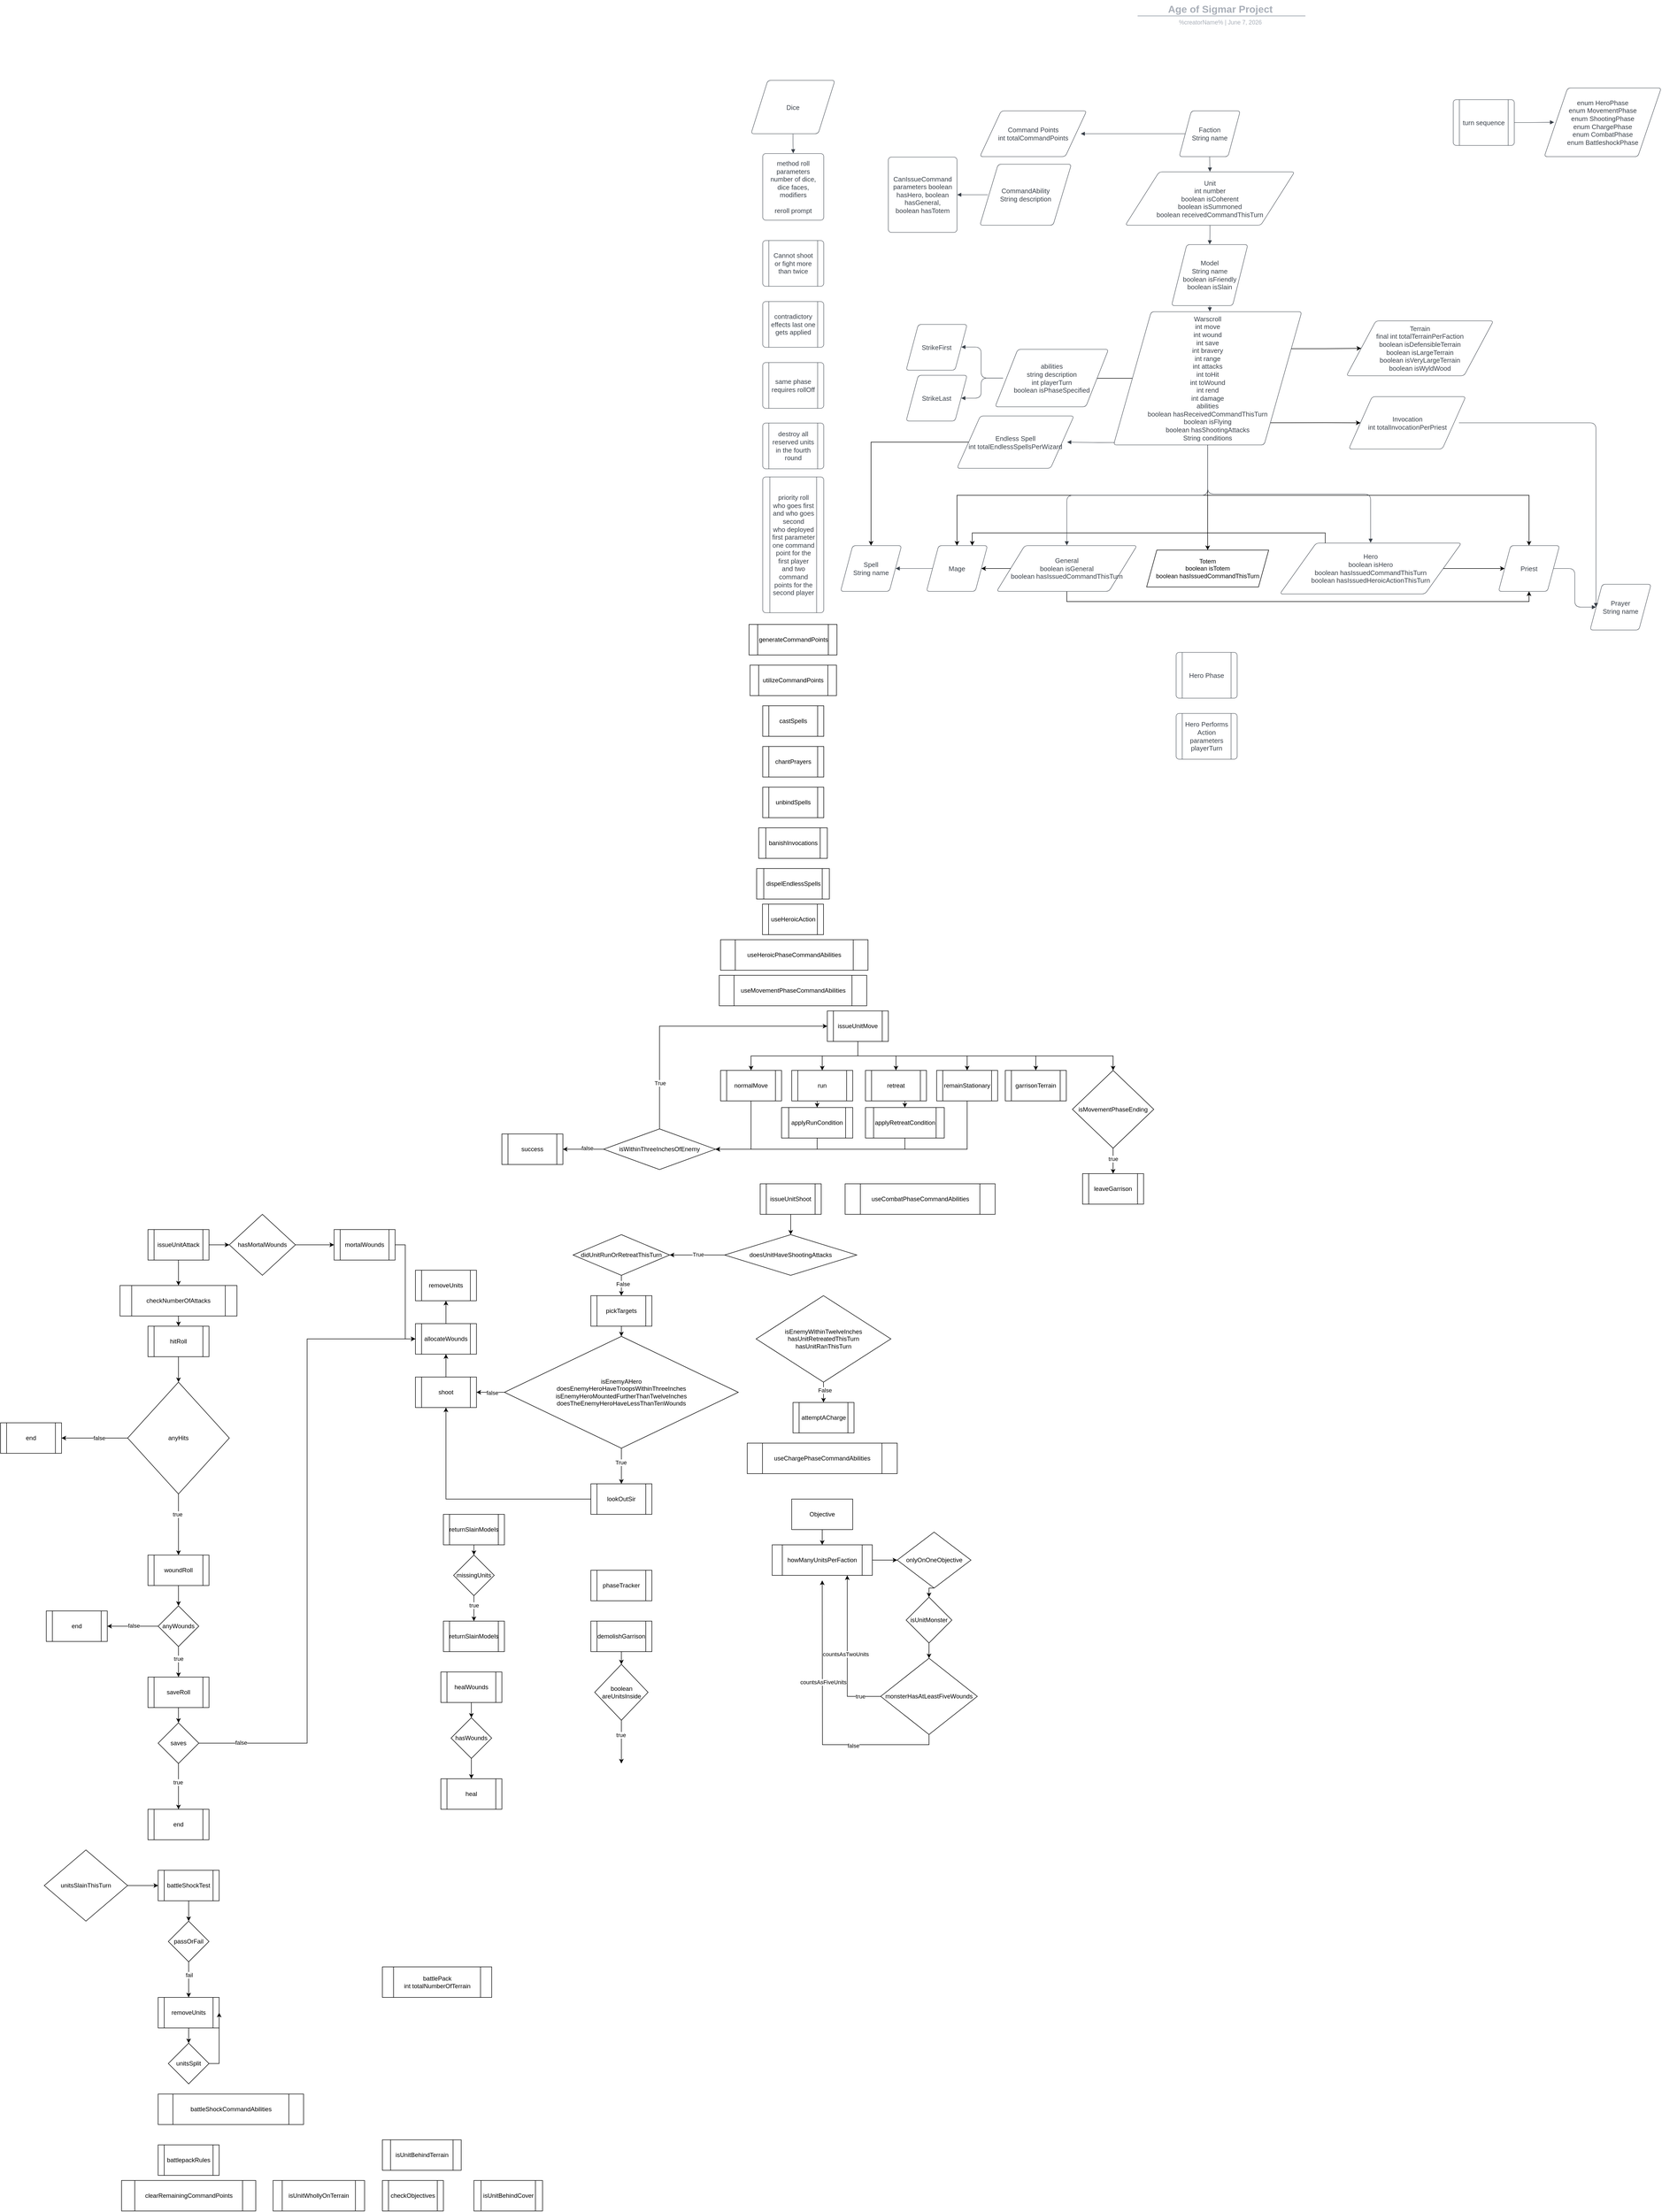 <mxfile version="22.1.3" type="github">
  <diagram name="Page-1" id="zOLEb17u6JyuVjksXgzn">
    <mxGraphModel dx="3774" dy="1118" grid="1" gridSize="10" guides="1" tooltips="1" connect="1" arrows="1" fold="1" page="1" pageScale="1" pageWidth="850" pageHeight="1100" math="0" shadow="0">
      <root>
        <mxCell id="0" />
        <mxCell id="1" parent="0" />
        <mxCell id="diX1V1ADJ11k-N-cRnxO-1" value="" style="group;dropTarget=0;pointerEvents=0;" parent="1" vertex="1">
          <mxGeometry x="663" y="53" width="640" height="45" as="geometry" />
        </mxCell>
        <mxCell id="diX1V1ADJ11k-N-cRnxO-2" value="Age of Sigmar Project" style="html=1;overflow=block;blockSpacing=1;whiteSpace=wrap;fontSize=19.7;fontColor=#a9afb8;fontStyle=1;align=center;spacingLeft=7;spacingRight=7;spacingTop=2;spacing=3;strokeOpacity=0;fillOpacity=0;rounded=1;absoluteArcSize=1;arcSize=12;fillColor=#ffffff;strokeWidth=1.5;lucidId=UGaBJGIUdZaL;" parent="diX1V1ADJ11k-N-cRnxO-1" vertex="1">
          <mxGeometry width="640" height="31" as="geometry" />
        </mxCell>
        <UserObject label="%creatorName%  |  %date{mmmm d, yyyy}%" placeholders="1" id="diX1V1ADJ11k-N-cRnxO-3">
          <mxCell style="html=1;overflow=block;blockSpacing=1;whiteSpace=wrap;fontSize=11.5;fontColor=#a9afb8;align=center;spacingLeft=7;spacingRight=7;spacingTop=2;spacing=3;strokeOpacity=0;fillOpacity=0;rounded=1;absoluteArcSize=1;arcSize=12;fillColor=#ffffff;strokeWidth=1.5;lucidId=UGaBLjbw9.Wj;" parent="diX1V1ADJ11k-N-cRnxO-1" vertex="1">
            <mxGeometry y="31" width="640" height="14" as="geometry" />
          </mxCell>
        </UserObject>
        <mxCell id="diX1V1ADJ11k-N-cRnxO-4" value="" style="html=1;jettySize=18;whiteSpace=wrap;fontSize=13;fontFamily=Helvetica;strokeColor=#a9afb8;strokeOpacity=100;strokeWidth=1.5;rounded=0;startArrow=none;endArrow=none;lucidId=UGaBRsoHgIos;" parent="diX1V1ADJ11k-N-cRnxO-1" edge="1">
          <mxGeometry width="100" height="100" relative="1" as="geometry">
            <Array as="points" />
            <mxPoint x="157" y="30" as="sourcePoint" />
            <mxPoint x="487" y="30" as="targetPoint" />
          </mxGeometry>
        </mxCell>
        <mxCell id="diX1V1ADJ11k-N-cRnxO-5" value="Model&#xa;String name&#xa;boolean isFriendly&#xa;boolean isSlain" style="html=1;overflow=block;blockSpacing=1;whiteSpace=wrap;shape=parallelogram;perimeter=parallelogramPerimeter;anchorPointDirection=0;fontSize=13;fontColor=#3a414a;align=center;spacing=3.8;strokeColor=#3a414a;strokeOpacity=100;fillOpacity=100;rounded=1;absoluteArcSize=1;arcSize=12;fillColor=#ffffff;strokeWidth=0.8;lucidId=VMP~fAURNN5s;" parent="1" vertex="1">
          <mxGeometry x="887" y="533" width="150" height="120" as="geometry" />
        </mxCell>
        <mxCell id="diX1V1ADJ11k-N-cRnxO-6" value="Unit&#xa;int number&#xa;boolean isCoherent&#xa;boolean isSummoned&#xa;boolean receivedCommandThisTurn" style="html=1;overflow=block;blockSpacing=1;whiteSpace=wrap;shape=parallelogram;perimeter=parallelogramPerimeter;anchorPointDirection=0;fontSize=13;fontColor=#3a414a;align=center;spacing=3.8;strokeColor=#3a414a;strokeOpacity=100;fillOpacity=100;rounded=1;absoluteArcSize=1;arcSize=12;fillColor=#ffffff;strokeWidth=0.8;lucidId=9QP~q0KfeUEE;" parent="1" vertex="1">
          <mxGeometry x="796" y="390" width="333" height="105" as="geometry" />
        </mxCell>
        <mxCell id="diX1V1ADJ11k-N-cRnxO-7" value="Terrain&lt;br&gt;final int totalTerrainPerFaction&lt;br&gt;boolean isDefensibleTerrain&lt;br&gt;boolean isLargeTerrain&lt;br&gt;boolean isVeryLargeTerrain&lt;br&gt;boolean isWyldWood" style="html=1;overflow=block;blockSpacing=1;whiteSpace=wrap;shape=parallelogram;perimeter=parallelogramPerimeter;anchorPointDirection=0;fontSize=13;fontColor=#3a414a;align=center;spacing=3.8;strokeColor=#3a414a;strokeOpacity=100;fillOpacity=100;rounded=1;absoluteArcSize=1;arcSize=12;fillColor=#ffffff;strokeWidth=0.8;lucidId=hRP~R1YNkXRq;" parent="1" vertex="1">
          <mxGeometry x="1231" y="683" width="289" height="108" as="geometry" />
        </mxCell>
        <mxCell id="N_rMhF15PCPPUD6CSQzS-9" style="edgeStyle=orthogonalEdgeStyle;rounded=0;orthogonalLoop=1;jettySize=auto;html=1;exitX=0;exitY=0.5;exitDx=0;exitDy=0;" parent="1" source="diX1V1ADJ11k-N-cRnxO-8" target="diX1V1ADJ11k-N-cRnxO-11" edge="1">
          <mxGeometry relative="1" as="geometry" />
        </mxCell>
        <mxCell id="diX1V1ADJ11k-N-cRnxO-8" value="Endless Spell&#xa;int totalEndlessSpellsPerWizard" style="html=1;overflow=block;blockSpacing=1;whiteSpace=wrap;shape=parallelogram;perimeter=parallelogramPerimeter;anchorPointDirection=0;fontSize=13;fontColor=#3a414a;align=center;spacing=3.8;strokeColor=#3a414a;strokeOpacity=100;fillOpacity=100;rounded=1;absoluteArcSize=1;arcSize=12;fillColor=#ffffff;strokeWidth=0.8;lucidId=aTP~hnn9tWhW;" parent="1" vertex="1">
          <mxGeometry x="465" y="870" width="230" height="103" as="geometry" />
        </mxCell>
        <mxCell id="diX1V1ADJ11k-N-cRnxO-9" value="Priest" style="html=1;overflow=block;blockSpacing=1;whiteSpace=wrap;shape=parallelogram;perimeter=parallelogramPerimeter;anchorPointDirection=0;fontSize=13;fontColor=#3a414a;align=center;spacing=3.8;strokeColor=#3a414a;strokeOpacity=100;fillOpacity=100;rounded=1;absoluteArcSize=1;arcSize=12;fillColor=#ffffff;strokeWidth=0.8;lucidId=2UP~BliDkqNP;" parent="1" vertex="1">
          <mxGeometry x="1530" y="1125" width="120" height="90" as="geometry" />
        </mxCell>
        <mxCell id="diX1V1ADJ11k-N-cRnxO-10" value="Mage" style="html=1;overflow=block;blockSpacing=1;whiteSpace=wrap;shape=parallelogram;perimeter=parallelogramPerimeter;anchorPointDirection=0;fontSize=13;fontColor=#3a414a;align=center;spacing=3.8;strokeColor=#3a414a;strokeOpacity=100;fillOpacity=100;rounded=1;absoluteArcSize=1;arcSize=12;fillColor=#ffffff;strokeWidth=0.8;lucidId=9UP~75K~QyLg;" parent="1" vertex="1">
          <mxGeometry x="405" y="1125" width="120" height="90" as="geometry" />
        </mxCell>
        <mxCell id="diX1V1ADJ11k-N-cRnxO-11" value="Spell&#xa;String name" style="html=1;overflow=block;blockSpacing=1;whiteSpace=wrap;shape=parallelogram;perimeter=parallelogramPerimeter;anchorPointDirection=0;fontSize=13;fontColor=#3a414a;align=center;spacing=3.8;strokeColor=#3a414a;strokeOpacity=100;fillOpacity=100;rounded=1;absoluteArcSize=1;arcSize=12;fillColor=#ffffff;strokeWidth=0.8;lucidId=fWP~-lGfotR-;" parent="1" vertex="1">
          <mxGeometry x="236" y="1125" width="120" height="90" as="geometry" />
        </mxCell>
        <mxCell id="diX1V1ADJ11k-N-cRnxO-12" value="Prayer&#xa;String name" style="html=1;overflow=block;blockSpacing=1;whiteSpace=wrap;shape=parallelogram;perimeter=parallelogramPerimeter;anchorPointDirection=0;fontSize=13;fontColor=#3a414a;align=center;spacing=3.8;strokeColor=#3a414a;strokeOpacity=100;fillOpacity=100;rounded=1;absoluteArcSize=1;arcSize=12;fillColor=#ffffff;strokeWidth=0.8;lucidId=2XP~xu.32lZ-;" parent="1" vertex="1">
          <mxGeometry x="1710" y="1201" width="120" height="90" as="geometry" />
        </mxCell>
        <mxCell id="diX1V1ADJ11k-N-cRnxO-13" value="Faction&#xa;String name" style="html=1;overflow=block;blockSpacing=1;whiteSpace=wrap;shape=parallelogram;perimeter=parallelogramPerimeter;anchorPointDirection=0;fontSize=13;fontColor=#3a414a;align=center;spacing=3.8;strokeColor=#3a414a;strokeOpacity=100;fillOpacity=100;rounded=1;absoluteArcSize=1;arcSize=12;fillColor=#ffffff;strokeWidth=0.8;lucidId=Bo-mgxUeQBWc;" parent="1" vertex="1">
          <mxGeometry x="902" y="270" width="120" height="90" as="geometry" />
        </mxCell>
        <mxCell id="diX1V1ADJ11k-N-cRnxO-15" value="" style="html=1;jettySize=18;whiteSpace=wrap;fontSize=13;strokeColor=#3a414a;strokeOpacity=100;strokeWidth=0.8;rounded=1;arcSize=24;edgeStyle=orthogonalEdgeStyle;startArrow=none;endArrow=block;endFill=1;exitX=0.097;exitY=0.5;exitPerimeter=0;entryX=0.903;entryY=0.5;entryPerimeter=0;lucidId=jx-mc8QmrxVr;" parent="1" source="diX1V1ADJ11k-N-cRnxO-10" target="diX1V1ADJ11k-N-cRnxO-11" edge="1">
          <mxGeometry width="100" height="100" relative="1" as="geometry">
            <Array as="points" />
          </mxGeometry>
        </mxCell>
        <mxCell id="_YTNO9yyWbdlbhSEin78-3" style="edgeStyle=orthogonalEdgeStyle;rounded=0;orthogonalLoop=1;jettySize=auto;html=1;exitX=0.5;exitY=1;exitDx=0;exitDy=0;" parent="1" source="diX1V1ADJ11k-N-cRnxO-16" target="_YTNO9yyWbdlbhSEin78-2" edge="1">
          <mxGeometry relative="1" as="geometry" />
        </mxCell>
        <mxCell id="_YTNO9yyWbdlbhSEin78-6" style="edgeStyle=orthogonalEdgeStyle;rounded=0;orthogonalLoop=1;jettySize=auto;html=1;exitX=0.5;exitY=1;exitDx=0;exitDy=0;entryX=0.5;entryY=0;entryDx=0;entryDy=0;" parent="1" source="diX1V1ADJ11k-N-cRnxO-16" target="diX1V1ADJ11k-N-cRnxO-10" edge="1">
          <mxGeometry relative="1" as="geometry" />
        </mxCell>
        <mxCell id="_YTNO9yyWbdlbhSEin78-9" style="edgeStyle=orthogonalEdgeStyle;rounded=0;orthogonalLoop=1;jettySize=auto;html=1;exitX=0.5;exitY=1;exitDx=0;exitDy=0;entryX=0.5;entryY=0;entryDx=0;entryDy=0;" parent="1" source="diX1V1ADJ11k-N-cRnxO-16" target="diX1V1ADJ11k-N-cRnxO-9" edge="1">
          <mxGeometry relative="1" as="geometry" />
        </mxCell>
        <mxCell id="8xL2bj9H_3-nK_g0lt7V-6" style="edgeStyle=orthogonalEdgeStyle;rounded=0;orthogonalLoop=1;jettySize=auto;html=1;exitX=0;exitY=0.5;exitDx=0;exitDy=0;" parent="1" source="diX1V1ADJ11k-N-cRnxO-16" target="diX1V1ADJ11k-N-cRnxO-28" edge="1">
          <mxGeometry relative="1" as="geometry" />
        </mxCell>
        <mxCell id="N_rMhF15PCPPUD6CSQzS-1" style="edgeStyle=orthogonalEdgeStyle;rounded=0;orthogonalLoop=1;jettySize=auto;html=1;exitX=1;exitY=1;exitDx=0;exitDy=0;entryX=0;entryY=0.5;entryDx=0;entryDy=0;" parent="1" source="diX1V1ADJ11k-N-cRnxO-16" target="diX1V1ADJ11k-N-cRnxO-18" edge="1">
          <mxGeometry relative="1" as="geometry" />
        </mxCell>
        <mxCell id="N_rMhF15PCPPUD6CSQzS-2" style="edgeStyle=orthogonalEdgeStyle;rounded=0;orthogonalLoop=1;jettySize=auto;html=1;exitX=1;exitY=0.25;exitDx=0;exitDy=0;" parent="1" source="diX1V1ADJ11k-N-cRnxO-16" target="diX1V1ADJ11k-N-cRnxO-7" edge="1">
          <mxGeometry relative="1" as="geometry">
            <mxPoint x="1290" y="738" as="targetPoint" />
          </mxGeometry>
        </mxCell>
        <mxCell id="diX1V1ADJ11k-N-cRnxO-16" value="Warscroll&lt;br&gt;int move&lt;br&gt;int wound&lt;br&gt;int save&lt;br&gt;int bravery&lt;br&gt;int range&lt;br&gt;int attacks&lt;br&gt;int toHit&lt;br&gt;int toWound&lt;br&gt;int rend&lt;br&gt;int damage&lt;br&gt;abilities&lt;br&gt;boolean hasReceivedCommandThisTurn&lt;br&gt;boolean isFlying&lt;br&gt;boolean hasShootingAttacks&lt;br&gt;String conditions" style="html=1;overflow=block;blockSpacing=1;whiteSpace=wrap;shape=parallelogram;perimeter=parallelogramPerimeter;anchorPointDirection=0;fontSize=13;fontColor=#3a414a;align=center;spacing=3.8;strokeColor=#3a414a;strokeOpacity=100;fillOpacity=100;rounded=1;absoluteArcSize=1;arcSize=12;fillColor=#ffffff;strokeWidth=0.8;lucidId=Ny-mGmwFH4Dl;" parent="1" vertex="1">
          <mxGeometry x="773" y="665" width="370" height="262" as="geometry" />
        </mxCell>
        <mxCell id="diX1V1ADJ11k-N-cRnxO-17" value="" style="html=1;jettySize=18;whiteSpace=wrap;fontSize=13;strokeColor=#3a414a;strokeOpacity=100;strokeWidth=0.8;rounded=1;arcSize=24;edgeStyle=orthogonalEdgeStyle;startArrow=none;endArrow=block;endFill=1;exitX=0.5;exitY=1.003;exitPerimeter=0;entryX=0.512;entryY=-0.002;entryPerimeter=0;lucidId=wA-mkPb3AHFr;" parent="1" source="diX1V1ADJ11k-N-cRnxO-5" target="diX1V1ADJ11k-N-cRnxO-16" edge="1">
          <mxGeometry width="100" height="100" relative="1" as="geometry">
            <Array as="points" />
          </mxGeometry>
        </mxCell>
        <mxCell id="diX1V1ADJ11k-N-cRnxO-18" value="Invocation&#xa;int totalInvocationPerPriest" style="html=1;overflow=block;blockSpacing=1;whiteSpace=wrap;shape=parallelogram;perimeter=parallelogramPerimeter;anchorPointDirection=0;fontSize=13;fontColor=#3a414a;align=center;spacing=3.8;strokeColor=#3a414a;strokeOpacity=100;fillOpacity=100;rounded=1;absoluteArcSize=1;arcSize=12;fillColor=#ffffff;strokeWidth=0.8;lucidId=WG-mqbi.CSuH;" parent="1" vertex="1">
          <mxGeometry x="1235.5" y="832" width="230" height="103" as="geometry" />
        </mxCell>
        <mxCell id="diX1V1ADJ11k-N-cRnxO-19" value="" style="html=1;jettySize=18;whiteSpace=wrap;fontSize=13;strokeColor=#3a414a;strokeOpacity=100;strokeWidth=0.8;rounded=1;arcSize=24;edgeStyle=orthogonalEdgeStyle;startArrow=none;endArrow=block;endFill=1;exitX=0.903;exitY=0.5;exitPerimeter=0;entryX=0.097;entryY=0.5;entryPerimeter=0;lucidId=1H-m7pyB9UxB;" parent="1" source="diX1V1ADJ11k-N-cRnxO-9" target="diX1V1ADJ11k-N-cRnxO-12" edge="1">
          <mxGeometry width="100" height="100" relative="1" as="geometry">
            <Array as="points" />
          </mxGeometry>
        </mxCell>
        <mxCell id="diX1V1ADJ11k-N-cRnxO-20" value="" style="html=1;jettySize=18;whiteSpace=wrap;fontSize=13;strokeColor=#3a414a;strokeOpacity=100;strokeWidth=0.8;rounded=1;arcSize=24;edgeStyle=orthogonalEdgeStyle;startArrow=none;endArrow=block;endFill=1;exitX=0.942;exitY=0.5;exitPerimeter=0;entryX=0.097;entryY=0.5;entryPerimeter=0;lucidId=4H-mRHLvu8hw;" parent="1" source="diX1V1ADJ11k-N-cRnxO-18" target="diX1V1ADJ11k-N-cRnxO-12" edge="1">
          <mxGeometry width="100" height="100" relative="1" as="geometry">
            <Array as="points" />
          </mxGeometry>
        </mxCell>
        <mxCell id="N_rMhF15PCPPUD6CSQzS-4" style="edgeStyle=orthogonalEdgeStyle;rounded=0;orthogonalLoop=1;jettySize=auto;html=1;exitX=0.5;exitY=1;exitDx=0;exitDy=0;entryX=0.5;entryY=1;entryDx=0;entryDy=0;" parent="1" source="diX1V1ADJ11k-N-cRnxO-21" target="diX1V1ADJ11k-N-cRnxO-9" edge="1">
          <mxGeometry relative="1" as="geometry" />
        </mxCell>
        <mxCell id="N_rMhF15PCPPUD6CSQzS-8" style="edgeStyle=orthogonalEdgeStyle;rounded=0;orthogonalLoop=1;jettySize=auto;html=1;exitX=0;exitY=0.5;exitDx=0;exitDy=0;entryX=1;entryY=0.5;entryDx=0;entryDy=0;" parent="1" source="diX1V1ADJ11k-N-cRnxO-21" target="diX1V1ADJ11k-N-cRnxO-10" edge="1">
          <mxGeometry relative="1" as="geometry" />
        </mxCell>
        <mxCell id="diX1V1ADJ11k-N-cRnxO-21" value="General&#xa;boolean isGeneral&#xa;boolean hasIssuedCommandThisTurn" style="html=1;overflow=block;blockSpacing=1;whiteSpace=wrap;shape=parallelogram;perimeter=parallelogramPerimeter;anchorPointDirection=0;fontSize=13;fontColor=#3a414a;align=center;spacing=3.8;strokeColor=#3a414a;strokeOpacity=100;fillOpacity=100;rounded=1;absoluteArcSize=1;arcSize=12;fillColor=#ffffff;strokeWidth=0.8;lucidId=KJ-m7VAcNorR;" parent="1" vertex="1">
          <mxGeometry x="543" y="1125" width="276" height="90" as="geometry" />
        </mxCell>
        <mxCell id="diX1V1ADJ11k-N-cRnxO-23" value="Command Points&#xa;int totalCommandPoints" style="html=1;overflow=block;blockSpacing=1;whiteSpace=wrap;shape=parallelogram;perimeter=parallelogramPerimeter;anchorPointDirection=0;fontSize=13;fontColor=#3a414a;align=center;spacing=3.8;strokeColor=#3a414a;strokeOpacity=100;fillOpacity=100;rounded=1;absoluteArcSize=1;arcSize=12;fillColor=#ffffff;strokeWidth=0.8;lucidId=8L-mblBSIFBR;" parent="1" vertex="1">
          <mxGeometry x="510" y="270" width="210" height="90" as="geometry" />
        </mxCell>
        <mxCell id="diX1V1ADJ11k-N-cRnxO-24" value="" style="html=1;jettySize=18;whiteSpace=wrap;fontSize=13;strokeColor=#3a414a;strokeOpacity=100;strokeWidth=0.8;rounded=1;arcSize=24;edgeStyle=orthogonalEdgeStyle;startArrow=none;endArrow=block;endFill=1;exitX=0.097;exitY=0.5;exitPerimeter=0;entryX=0.945;entryY=0.5;entryPerimeter=0;lucidId=pM-m4_ksURlr;" parent="1" source="diX1V1ADJ11k-N-cRnxO-13" target="diX1V1ADJ11k-N-cRnxO-23" edge="1">
          <mxGeometry width="100" height="100" relative="1" as="geometry">
            <Array as="points" />
          </mxGeometry>
        </mxCell>
        <mxCell id="diX1V1ADJ11k-N-cRnxO-25" value="Dice" style="html=1;overflow=block;blockSpacing=1;whiteSpace=wrap;shape=parallelogram;perimeter=parallelogramPerimeter;anchorPointDirection=0;fontSize=13;fontColor=#3a414a;align=center;spacing=3.8;strokeColor=#3a414a;strokeOpacity=100;fillOpacity=100;rounded=1;absoluteArcSize=1;arcSize=12;fillColor=#ffffff;strokeWidth=0.8;lucidId=IM-m1qFtIAN8;" parent="1" vertex="1">
          <mxGeometry x="60" y="210" width="165" height="105" as="geometry" />
        </mxCell>
        <mxCell id="diX1V1ADJ11k-N-cRnxO-26" value="method roll&#xa;parameters number of dice, dice faces, modifiers&#xa;&#xa;reroll prompt" style="html=1;overflow=block;blockSpacing=1;whiteSpace=wrap;fontSize=13;fontColor=#3a414a;align=center;spacing=9;strokeColor=#3a414a;strokeOpacity=100;fillOpacity=100;rounded=1;absoluteArcSize=1;arcSize=12;fillColor=#ffffff;strokeWidth=0.8;lucidId=iP-mDshW7.k5;" parent="1" vertex="1">
          <mxGeometry x="83" y="354" width="120" height="131" as="geometry" />
        </mxCell>
        <mxCell id="diX1V1ADJ11k-N-cRnxO-27" value="" style="html=1;jettySize=18;whiteSpace=wrap;fontSize=13;strokeColor=#3a414a;strokeOpacity=100;strokeWidth=0.8;rounded=1;arcSize=24;edgeStyle=orthogonalEdgeStyle;startArrow=none;endArrow=block;endFill=1;exitX=0.5;exitY=1.004;exitPerimeter=0;entryX=0.5;entryY=-0.003;entryPerimeter=0;lucidId=LP-m6Xi9Cobd;" parent="1" source="diX1V1ADJ11k-N-cRnxO-25" target="diX1V1ADJ11k-N-cRnxO-26" edge="1">
          <mxGeometry width="100" height="100" relative="1" as="geometry">
            <Array as="points" />
          </mxGeometry>
        </mxCell>
        <mxCell id="diX1V1ADJ11k-N-cRnxO-28" value="abilities&#xa;string description&#xa;int playerTurn&#xa;boolean isPhaseSpecified" style="html=1;overflow=block;blockSpacing=1;whiteSpace=wrap;shape=parallelogram;perimeter=parallelogramPerimeter;anchorPointDirection=0;fontSize=13;fontColor=#3a414a;align=center;spacing=3.8;strokeColor=#3a414a;strokeOpacity=100;fillOpacity=100;rounded=1;absoluteArcSize=1;arcSize=12;fillColor=#ffffff;strokeWidth=0.8;lucidId=MS-mStZkyAiv;" parent="1" vertex="1">
          <mxGeometry x="540" y="739" width="223" height="113" as="geometry" />
        </mxCell>
        <mxCell id="diX1V1ADJ11k-N-cRnxO-30" value="StrikeFirst" style="html=1;overflow=block;blockSpacing=1;whiteSpace=wrap;shape=parallelogram;perimeter=parallelogramPerimeter;anchorPointDirection=0;fontSize=13;fontColor=#3a414a;align=center;spacing=3.8;strokeColor=#3a414a;strokeOpacity=100;fillOpacity=100;rounded=1;absoluteArcSize=1;arcSize=12;fillColor=#ffffff;strokeWidth=0.8;lucidId=FV-mgq5n7ofS;" parent="1" vertex="1">
          <mxGeometry x="365" y="690" width="120" height="90" as="geometry" />
        </mxCell>
        <mxCell id="diX1V1ADJ11k-N-cRnxO-31" value="StrikeLast" style="html=1;overflow=block;blockSpacing=1;whiteSpace=wrap;shape=parallelogram;perimeter=parallelogramPerimeter;anchorPointDirection=0;fontSize=13;fontColor=#3a414a;align=center;spacing=3.8;strokeColor=#3a414a;strokeOpacity=100;fillOpacity=100;rounded=1;absoluteArcSize=1;arcSize=12;fillColor=#ffffff;strokeWidth=0.8;lucidId=JV-mB4kw7e56;" parent="1" vertex="1">
          <mxGeometry x="365" y="790" width="120" height="90" as="geometry" />
        </mxCell>
        <mxCell id="diX1V1ADJ11k-N-cRnxO-32" value="" style="html=1;jettySize=18;whiteSpace=wrap;fontSize=13;strokeColor=#3a414a;strokeOpacity=100;strokeWidth=0.8;rounded=1;arcSize=24;edgeStyle=orthogonalEdgeStyle;startArrow=none;endArrow=block;endFill=1;exitX=0.07;exitY=0.5;exitPerimeter=0;entryX=0.905;entryY=0.494;entryPerimeter=0;lucidId=0V-m9WZKtB8B;" parent="1" source="diX1V1ADJ11k-N-cRnxO-28" target="diX1V1ADJ11k-N-cRnxO-30" edge="1">
          <mxGeometry width="100" height="100" relative="1" as="geometry">
            <Array as="points" />
          </mxGeometry>
        </mxCell>
        <mxCell id="diX1V1ADJ11k-N-cRnxO-33" value="" style="html=1;jettySize=18;whiteSpace=wrap;fontSize=13;strokeColor=#3a414a;strokeOpacity=100;strokeWidth=0.8;rounded=1;arcSize=24;edgeStyle=orthogonalEdgeStyle;startArrow=none;endArrow=block;endFill=1;exitX=0.07;exitY=0.5;exitPerimeter=0;entryX=0.903;entryY=0.5;entryPerimeter=0;lucidId=3V-mJoLHs3-O;" parent="1" source="diX1V1ADJ11k-N-cRnxO-28" target="diX1V1ADJ11k-N-cRnxO-31" edge="1">
          <mxGeometry width="100" height="100" relative="1" as="geometry">
            <Array as="points" />
          </mxGeometry>
        </mxCell>
        <mxCell id="diX1V1ADJ11k-N-cRnxO-34" value="Cannot shoot or fight more than twice" style="html=1;overflow=block;blockSpacing=1;whiteSpace=wrap;shape=process;fontSize=13;fontColor=#3a414a;align=center;spacing=3.8;strokeColor=#3a414a;strokeOpacity=100;fillOpacity=100;rounded=1;absoluteArcSize=1;arcSize=12;fillColor=#ffffff;strokeWidth=0.8;lucidId=aY-muP5JiK6M;" parent="1" vertex="1">
          <mxGeometry x="83" y="525" width="120" height="90" as="geometry" />
        </mxCell>
        <mxCell id="diX1V1ADJ11k-N-cRnxO-35" value="contradictory effects last one gets applied" style="html=1;overflow=block;blockSpacing=1;whiteSpace=wrap;shape=process;fontSize=13;fontColor=#3a414a;align=center;spacing=3.8;strokeColor=#3a414a;strokeOpacity=100;fillOpacity=100;rounded=1;absoluteArcSize=1;arcSize=12;fillColor=#ffffff;strokeWidth=0.8;lucidId=wY-mcVYd6AlJ;" parent="1" vertex="1">
          <mxGeometry x="83" y="645" width="120" height="90" as="geometry" />
        </mxCell>
        <mxCell id="diX1V1ADJ11k-N-cRnxO-36" value="same phase requires rollOff" style="html=1;overflow=block;blockSpacing=1;whiteSpace=wrap;shape=process;fontSize=13;fontColor=#3a414a;align=center;spacing=3.8;strokeColor=#3a414a;strokeOpacity=100;fillOpacity=100;rounded=1;absoluteArcSize=1;arcSize=12;fillColor=#ffffff;strokeWidth=0.8;lucidId=IY-mcRclnb3H;" parent="1" vertex="1">
          <mxGeometry x="83" y="765" width="120" height="90" as="geometry" />
        </mxCell>
        <mxCell id="diX1V1ADJ11k-N-cRnxO-37" value="destroy all reserved units in the fourth round" style="html=1;overflow=block;blockSpacing=1;whiteSpace=wrap;shape=process;fontSize=13;fontColor=#3a414a;align=center;spacing=3.8;strokeColor=#3a414a;strokeOpacity=100;fillOpacity=100;rounded=1;absoluteArcSize=1;arcSize=12;fillColor=#ffffff;strokeWidth=0.8;lucidId=z0-maco-RRq0;" parent="1" vertex="1">
          <mxGeometry x="83" y="884" width="120" height="90" as="geometry" />
        </mxCell>
        <mxCell id="diX1V1ADJ11k-N-cRnxO-38" value="priority roll&#xa;who goes first and who goes second&#xa;who deployed first parameter&#xa;one command point for the first player and two command points for the second player" style="html=1;overflow=block;blockSpacing=1;whiteSpace=wrap;shape=process;fontSize=13;fontColor=#3a414a;align=center;spacing=3.8;strokeColor=#3a414a;strokeOpacity=100;fillOpacity=100;rounded=1;absoluteArcSize=1;arcSize=12;fillColor=#ffffff;strokeWidth=0.8;lucidId=d1-m0JyzxnMk;" parent="1" vertex="1">
          <mxGeometry x="83" y="990" width="120" height="267" as="geometry" />
        </mxCell>
        <mxCell id="diX1V1ADJ11k-N-cRnxO-39" value="enum HeroPhase&#xa;enum MovementPhase&#xa;enum ShootingPhase&#xa;enum ChargePhase&#xa;enum CombatPhase&#xa;enum BattleshockPhase" style="html=1;overflow=block;blockSpacing=1;whiteSpace=wrap;shape=parallelogram;perimeter=parallelogramPerimeter;anchorPointDirection=0;fontSize=13;fontColor=#3a414a;align=center;spacing=3.8;strokeColor=#3a414a;strokeOpacity=100;fillOpacity=100;rounded=1;absoluteArcSize=1;arcSize=12;fillColor=#ffffff;strokeWidth=0.8;lucidId=X2-mw77m8Jms;" parent="1" vertex="1">
          <mxGeometry x="1620" y="225" width="230" height="135" as="geometry" />
        </mxCell>
        <mxCell id="diX1V1ADJ11k-N-cRnxO-40" value="turn sequence" style="html=1;overflow=block;blockSpacing=1;whiteSpace=wrap;shape=process;fontSize=13;fontColor=#3a414a;align=center;spacing=3.8;strokeColor=#3a414a;strokeOpacity=100;fillOpacity=100;rounded=1;absoluteArcSize=1;arcSize=12;fillColor=#ffffff;strokeWidth=0.8;lucidId=V3-m1jSJpaLX;" parent="1" vertex="1">
          <mxGeometry x="1441" y="248" width="120" height="90" as="geometry" />
        </mxCell>
        <mxCell id="diX1V1ADJ11k-N-cRnxO-41" value="" style="html=1;jettySize=18;whiteSpace=wrap;fontSize=13;strokeColor=#3a414a;strokeOpacity=100;strokeWidth=0.8;rounded=1;arcSize=24;edgeStyle=orthogonalEdgeStyle;startArrow=none;endArrow=block;endFill=1;exitX=1.003;exitY=0.5;exitPerimeter=0;entryX=0.084;entryY=0.5;entryPerimeter=0;lucidId=23-mhU6-Z7mK;" parent="1" source="diX1V1ADJ11k-N-cRnxO-40" target="diX1V1ADJ11k-N-cRnxO-39" edge="1">
          <mxGeometry width="100" height="100" relative="1" as="geometry">
            <Array as="points" />
          </mxGeometry>
        </mxCell>
        <mxCell id="diX1V1ADJ11k-N-cRnxO-42" value="CommandAbility&#xa;String description" style="html=1;overflow=block;blockSpacing=1;whiteSpace=wrap;shape=parallelogram;perimeter=parallelogramPerimeter;anchorPointDirection=0;fontSize=13;fontColor=#3a414a;align=center;spacing=3.8;strokeColor=#3a414a;strokeOpacity=100;fillOpacity=100;rounded=1;absoluteArcSize=1;arcSize=12;fillColor=#ffffff;strokeWidth=0.8;lucidId=s4-mLjn9IQ1O;" parent="1" vertex="1">
          <mxGeometry x="510" y="375" width="180" height="120" as="geometry" />
        </mxCell>
        <mxCell id="diX1V1ADJ11k-N-cRnxO-43" value="CanIssueCommand&#xa;parameters boolean hasHero, boolean hasGeneral, boolean hasTotem" style="html=1;overflow=block;blockSpacing=1;whiteSpace=wrap;fontSize=13;fontColor=#3a414a;align=center;spacing=9;strokeColor=#3a414a;strokeOpacity=100;fillOpacity=100;rounded=1;absoluteArcSize=1;arcSize=12;fillColor=#ffffff;strokeWidth=0.8;lucidId=V5-mkcRef6hr;" parent="1" vertex="1">
          <mxGeometry x="330" y="361" width="135" height="148" as="geometry" />
        </mxCell>
        <mxCell id="diX1V1ADJ11k-N-cRnxO-44" value="" style="html=1;jettySize=18;whiteSpace=wrap;fontSize=13;strokeColor=#3a414a;strokeOpacity=100;strokeWidth=0.8;rounded=1;arcSize=24;edgeStyle=orthogonalEdgeStyle;startArrow=none;endArrow=block;endFill=1;exitX=0.087;exitY=0.5;exitPerimeter=0;entryX=1.003;entryY=0.5;entryPerimeter=0;lucidId=M6-mTtIYt8IL;" parent="1" source="diX1V1ADJ11k-N-cRnxO-42" target="diX1V1ADJ11k-N-cRnxO-43" edge="1">
          <mxGeometry width="100" height="100" relative="1" as="geometry">
            <Array as="points" />
          </mxGeometry>
        </mxCell>
        <mxCell id="N_rMhF15PCPPUD6CSQzS-3" style="edgeStyle=orthogonalEdgeStyle;rounded=0;orthogonalLoop=1;jettySize=auto;html=1;exitX=1;exitY=0.5;exitDx=0;exitDy=0;" parent="1" source="diX1V1ADJ11k-N-cRnxO-45" target="diX1V1ADJ11k-N-cRnxO-9" edge="1">
          <mxGeometry relative="1" as="geometry" />
        </mxCell>
        <mxCell id="N_rMhF15PCPPUD6CSQzS-7" style="edgeStyle=orthogonalEdgeStyle;rounded=0;orthogonalLoop=1;jettySize=auto;html=1;exitX=0.25;exitY=0;exitDx=0;exitDy=0;entryX=0.75;entryY=0;entryDx=0;entryDy=0;" parent="1" source="diX1V1ADJ11k-N-cRnxO-45" target="diX1V1ADJ11k-N-cRnxO-10" edge="1">
          <mxGeometry relative="1" as="geometry" />
        </mxCell>
        <mxCell id="diX1V1ADJ11k-N-cRnxO-45" value="Hero&lt;br&gt;boolean isHero&lt;br&gt;boolean hasIssuedCommandThisTurn&lt;br&gt;boolean hasIssuedHeroicActionThisTurn" style="html=1;overflow=block;blockSpacing=1;whiteSpace=wrap;shape=parallelogram;perimeter=parallelogramPerimeter;anchorPointDirection=0;fontSize=13;fontColor=#3a414a;align=center;spacing=3.8;strokeColor=#3a414a;strokeOpacity=100;fillOpacity=100;rounded=1;absoluteArcSize=1;arcSize=12;fillColor=#ffffff;strokeWidth=0.8;lucidId=T7-m-E_ZpNoL;" parent="1" vertex="1">
          <mxGeometry x="1100" y="1120" width="357" height="100" as="geometry" />
        </mxCell>
        <mxCell id="diX1V1ADJ11k-N-cRnxO-47" value="" style="html=1;jettySize=18;whiteSpace=wrap;fontSize=13;strokeColor=#3a414a;strokeOpacity=100;strokeWidth=0.8;rounded=1;arcSize=24;edgeStyle=orthogonalEdgeStyle;startArrow=none;endArrow=block;endFill=1;exitX=0.5;exitY=1.002;exitPerimeter=0;entryX=0.5;entryY=-0.005;entryPerimeter=0;lucidId=i9-mQx3C0VM5;" parent="1" source="diX1V1ADJ11k-N-cRnxO-16" target="diX1V1ADJ11k-N-cRnxO-45" edge="1">
          <mxGeometry width="100" height="100" relative="1" as="geometry">
            <Array as="points" />
          </mxGeometry>
        </mxCell>
        <mxCell id="diX1V1ADJ11k-N-cRnxO-48" value="" style="html=1;jettySize=18;whiteSpace=wrap;fontSize=13;strokeColor=#3a414a;strokeOpacity=100;strokeWidth=0.8;rounded=1;arcSize=24;edgeStyle=orthogonalEdgeStyle;startArrow=none;endArrow=block;endFill=1;exitX=0.5;exitY=1.002;exitPerimeter=0;entryX=0.5;entryY=-0.004;entryPerimeter=0;lucidId=q9-mzYG1swVQ;" parent="1" source="diX1V1ADJ11k-N-cRnxO-16" target="diX1V1ADJ11k-N-cRnxO-21" edge="1">
          <mxGeometry width="100" height="100" relative="1" as="geometry">
            <Array as="points" />
          </mxGeometry>
        </mxCell>
        <mxCell id="diX1V1ADJ11k-N-cRnxO-49" value="" style="html=1;jettySize=18;whiteSpace=wrap;fontSize=13;strokeColor=#3a414a;strokeOpacity=100;strokeWidth=0.8;rounded=1;arcSize=24;edgeStyle=orthogonalEdgeStyle;startArrow=none;endArrow=block;endFill=1;exitX=0.006;exitY=0.982;exitPerimeter=0;entryX=0.942;entryY=0.5;entryPerimeter=0;lucidId=x9-m~PQEkNT.;" parent="1" source="diX1V1ADJ11k-N-cRnxO-16" target="diX1V1ADJ11k-N-cRnxO-8" edge="1">
          <mxGeometry width="100" height="100" relative="1" as="geometry">
            <Array as="points" />
          </mxGeometry>
        </mxCell>
        <mxCell id="diX1V1ADJ11k-N-cRnxO-57" value="" style="html=1;jettySize=18;whiteSpace=wrap;fontSize=13;strokeColor=#3a414a;strokeOpacity=100;strokeWidth=0.8;rounded=1;arcSize=24;edgeStyle=orthogonalEdgeStyle;startArrow=none;endArrow=block;endFill=1;exitX=0.5;exitY=1.004;exitPerimeter=0;entryX=0.5;entryY=-0.004;entryPerimeter=0;lucidId=E~-myoI8umRx;" parent="1" source="diX1V1ADJ11k-N-cRnxO-13" target="diX1V1ADJ11k-N-cRnxO-6" edge="1">
          <mxGeometry width="100" height="100" relative="1" as="geometry">
            <Array as="points" />
          </mxGeometry>
        </mxCell>
        <mxCell id="diX1V1ADJ11k-N-cRnxO-58" value="" style="html=1;jettySize=18;whiteSpace=wrap;fontSize=13;strokeColor=#3a414a;strokeOpacity=100;strokeWidth=0.8;rounded=1;arcSize=24;edgeStyle=orthogonalEdgeStyle;startArrow=none;endArrow=block;endFill=1;exitX=0.5;exitY=1.004;exitPerimeter=0;entryX=0.5;entryY=-0.003;entryPerimeter=0;lucidId=U~-mMhTLjnx~;" parent="1" source="diX1V1ADJ11k-N-cRnxO-6" target="diX1V1ADJ11k-N-cRnxO-5" edge="1">
          <mxGeometry width="100" height="100" relative="1" as="geometry">
            <Array as="points" />
          </mxGeometry>
        </mxCell>
        <mxCell id="diX1V1ADJ11k-N-cRnxO-59" value="Hero Phase" style="html=1;overflow=block;blockSpacing=1;whiteSpace=wrap;shape=process;fontSize=13;fontColor=#3a414a;align=center;spacing=3.8;strokeColor=#3a414a;strokeOpacity=100;fillOpacity=100;rounded=1;absoluteArcSize=1;arcSize=12;fillColor=#ffffff;strokeWidth=0.8;lucidId=Wb_mPFfyntUT;" parent="1" vertex="1">
          <mxGeometry x="896" y="1335" width="120" height="90" as="geometry" />
        </mxCell>
        <mxCell id="diX1V1ADJ11k-N-cRnxO-60" value="Hero Performs Action&#xa;parameters playerTurn" style="html=1;overflow=block;blockSpacing=1;whiteSpace=wrap;shape=process;fontSize=13;fontColor=#3a414a;align=center;spacing=3.8;strokeColor=#3a414a;strokeOpacity=100;fillOpacity=100;rounded=1;absoluteArcSize=1;arcSize=12;fillColor=#ffffff;strokeWidth=0.8;lucidId=8b_mzyEYbm5I;" parent="1" vertex="1">
          <mxGeometry x="896" y="1455" width="120" height="90" as="geometry" />
        </mxCell>
        <mxCell id="kUXesAZGM_qa6sBTIZEG-1" value="generateCommandPoints" style="shape=process;whiteSpace=wrap;html=1;backgroundOutline=1;" parent="1" vertex="1">
          <mxGeometry x="56" y="1280" width="173" height="60" as="geometry" />
        </mxCell>
        <mxCell id="_YTNO9yyWbdlbhSEin78-1" value="utilizeCommandPoints" style="shape=process;whiteSpace=wrap;html=1;backgroundOutline=1;" parent="1" vertex="1">
          <mxGeometry x="58" y="1360" width="170" height="60" as="geometry" />
        </mxCell>
        <mxCell id="_YTNO9yyWbdlbhSEin78-2" value="Totem&lt;br&gt;boolean isTotem&lt;br&gt;boolean hasIssuedCommandThisTurn" style="shape=parallelogram;perimeter=parallelogramPerimeter;whiteSpace=wrap;html=1;fixedSize=1;" parent="1" vertex="1">
          <mxGeometry x="838" y="1133.75" width="240" height="72.5" as="geometry" />
        </mxCell>
        <mxCell id="_YTNO9yyWbdlbhSEin78-11" value="castSpells" style="shape=process;whiteSpace=wrap;html=1;backgroundOutline=1;" parent="1" vertex="1">
          <mxGeometry x="83" y="1440" width="120" height="60" as="geometry" />
        </mxCell>
        <mxCell id="_YTNO9yyWbdlbhSEin78-12" value="chantPrayers" style="shape=process;whiteSpace=wrap;html=1;backgroundOutline=1;" parent="1" vertex="1">
          <mxGeometry x="83" y="1520" width="120" height="60" as="geometry" />
        </mxCell>
        <mxCell id="_YTNO9yyWbdlbhSEin78-13" value="unbindSpells" style="shape=process;whiteSpace=wrap;html=1;backgroundOutline=1;" parent="1" vertex="1">
          <mxGeometry x="83" y="1600" width="120" height="60" as="geometry" />
        </mxCell>
        <mxCell id="_YTNO9yyWbdlbhSEin78-14" value="banishInvocations" style="shape=process;whiteSpace=wrap;html=1;backgroundOutline=1;" parent="1" vertex="1">
          <mxGeometry x="75" y="1680" width="135" height="60" as="geometry" />
        </mxCell>
        <mxCell id="_YTNO9yyWbdlbhSEin78-15" value="dispelEndlessSpells" style="shape=process;whiteSpace=wrap;html=1;backgroundOutline=1;" parent="1" vertex="1">
          <mxGeometry x="71" y="1760" width="143" height="60" as="geometry" />
        </mxCell>
        <mxCell id="_YTNO9yyWbdlbhSEin78-16" value="useHeroicAction" style="shape=process;whiteSpace=wrap;html=1;backgroundOutline=1;" parent="1" vertex="1">
          <mxGeometry x="82.5" y="1830" width="120" height="60" as="geometry" />
        </mxCell>
        <mxCell id="_YTNO9yyWbdlbhSEin78-17" value="useHeroicPhaseCommandAbilities" style="shape=process;whiteSpace=wrap;html=1;backgroundOutline=1;" parent="1" vertex="1">
          <mxGeometry y="1900" width="290" height="60" as="geometry" />
        </mxCell>
        <mxCell id="8xL2bj9H_3-nK_g0lt7V-39" style="edgeStyle=orthogonalEdgeStyle;rounded=0;orthogonalLoop=1;jettySize=auto;html=1;exitX=0.5;exitY=1;exitDx=0;exitDy=0;entryX=1;entryY=0.5;entryDx=0;entryDy=0;" parent="1" source="_YTNO9yyWbdlbhSEin78-20" target="8xL2bj9H_3-nK_g0lt7V-34" edge="1">
          <mxGeometry relative="1" as="geometry" />
        </mxCell>
        <mxCell id="_YTNO9yyWbdlbhSEin78-20" value="normalMove" style="shape=process;whiteSpace=wrap;html=1;backgroundOutline=1;" parent="1" vertex="1">
          <mxGeometry y="2157" width="120" height="60" as="geometry" />
        </mxCell>
        <mxCell id="8xL2bj9H_3-nK_g0lt7V-53" style="edgeStyle=orthogonalEdgeStyle;rounded=0;orthogonalLoop=1;jettySize=auto;html=1;exitX=0.5;exitY=1;exitDx=0;exitDy=0;entryX=0.5;entryY=0;entryDx=0;entryDy=0;" parent="1" source="_YTNO9yyWbdlbhSEin78-21" target="8xL2bj9H_3-nK_g0lt7V-52" edge="1">
          <mxGeometry relative="1" as="geometry" />
        </mxCell>
        <mxCell id="_YTNO9yyWbdlbhSEin78-21" value="run" style="shape=process;whiteSpace=wrap;html=1;backgroundOutline=1;" parent="1" vertex="1">
          <mxGeometry x="140" y="2157" width="120" height="60" as="geometry" />
        </mxCell>
        <mxCell id="8xL2bj9H_3-nK_g0lt7V-56" style="edgeStyle=orthogonalEdgeStyle;rounded=0;orthogonalLoop=1;jettySize=auto;html=1;exitX=0.5;exitY=1;exitDx=0;exitDy=0;entryX=0.5;entryY=0;entryDx=0;entryDy=0;" parent="1" source="_YTNO9yyWbdlbhSEin78-22" target="8xL2bj9H_3-nK_g0lt7V-55" edge="1">
          <mxGeometry relative="1" as="geometry" />
        </mxCell>
        <mxCell id="_YTNO9yyWbdlbhSEin78-22" value="retreat" style="shape=process;whiteSpace=wrap;html=1;backgroundOutline=1;" parent="1" vertex="1">
          <mxGeometry x="285" y="2157" width="120" height="60" as="geometry" />
        </mxCell>
        <mxCell id="8xL2bj9H_3-nK_g0lt7V-42" style="edgeStyle=orthogonalEdgeStyle;rounded=0;orthogonalLoop=1;jettySize=auto;html=1;exitX=0.5;exitY=1;exitDx=0;exitDy=0;entryX=1;entryY=0.5;entryDx=0;entryDy=0;" parent="1" source="8xL2bj9H_3-nK_g0lt7V-1" target="8xL2bj9H_3-nK_g0lt7V-34" edge="1">
          <mxGeometry relative="1" as="geometry" />
        </mxCell>
        <mxCell id="8xL2bj9H_3-nK_g0lt7V-1" value="remainStationary" style="shape=process;whiteSpace=wrap;html=1;backgroundOutline=1;" parent="1" vertex="1">
          <mxGeometry x="425" y="2157" width="120" height="60" as="geometry" />
        </mxCell>
        <mxCell id="8xL2bj9H_3-nK_g0lt7V-20" style="edgeStyle=orthogonalEdgeStyle;rounded=0;orthogonalLoop=1;jettySize=auto;html=1;exitX=0.5;exitY=1;exitDx=0;exitDy=0;" parent="1" source="8xL2bj9H_3-nK_g0lt7V-9" target="_YTNO9yyWbdlbhSEin78-20" edge="1">
          <mxGeometry relative="1" as="geometry" />
        </mxCell>
        <mxCell id="8xL2bj9H_3-nK_g0lt7V-21" style="edgeStyle=orthogonalEdgeStyle;rounded=0;orthogonalLoop=1;jettySize=auto;html=1;exitX=0.5;exitY=1;exitDx=0;exitDy=0;" parent="1" source="8xL2bj9H_3-nK_g0lt7V-9" target="_YTNO9yyWbdlbhSEin78-21" edge="1">
          <mxGeometry relative="1" as="geometry" />
        </mxCell>
        <mxCell id="8xL2bj9H_3-nK_g0lt7V-22" style="edgeStyle=orthogonalEdgeStyle;rounded=0;orthogonalLoop=1;jettySize=auto;html=1;exitX=0.5;exitY=1;exitDx=0;exitDy=0;" parent="1" source="8xL2bj9H_3-nK_g0lt7V-9" target="_YTNO9yyWbdlbhSEin78-22" edge="1">
          <mxGeometry relative="1" as="geometry" />
        </mxCell>
        <mxCell id="8xL2bj9H_3-nK_g0lt7V-23" style="edgeStyle=orthogonalEdgeStyle;rounded=0;orthogonalLoop=1;jettySize=auto;html=1;exitX=0.5;exitY=1;exitDx=0;exitDy=0;" parent="1" source="8xL2bj9H_3-nK_g0lt7V-9" target="8xL2bj9H_3-nK_g0lt7V-1" edge="1">
          <mxGeometry relative="1" as="geometry" />
        </mxCell>
        <mxCell id="YQfCcwDLBK9PLIp0g65F-9" style="edgeStyle=orthogonalEdgeStyle;rounded=0;orthogonalLoop=1;jettySize=auto;html=1;exitX=0.5;exitY=1;exitDx=0;exitDy=0;" parent="1" source="8xL2bj9H_3-nK_g0lt7V-9" target="YQfCcwDLBK9PLIp0g65F-8" edge="1">
          <mxGeometry relative="1" as="geometry" />
        </mxCell>
        <mxCell id="YQfCcwDLBK9PLIp0g65F-12" style="edgeStyle=orthogonalEdgeStyle;rounded=0;orthogonalLoop=1;jettySize=auto;html=1;exitX=0.5;exitY=1;exitDx=0;exitDy=0;" parent="1" source="8xL2bj9H_3-nK_g0lt7V-9" target="YQfCcwDLBK9PLIp0g65F-11" edge="1">
          <mxGeometry relative="1" as="geometry" />
        </mxCell>
        <mxCell id="8xL2bj9H_3-nK_g0lt7V-9" value="issueUnitMove" style="shape=process;whiteSpace=wrap;html=1;backgroundOutline=1;" parent="1" vertex="1">
          <mxGeometry x="210" y="2040" width="120" height="60" as="geometry" />
        </mxCell>
        <mxCell id="8xL2bj9H_3-nK_g0lt7V-37" style="edgeStyle=orthogonalEdgeStyle;rounded=0;orthogonalLoop=1;jettySize=auto;html=1;exitX=0.5;exitY=0;exitDx=0;exitDy=0;entryX=0;entryY=0.5;entryDx=0;entryDy=0;" parent="1" source="8xL2bj9H_3-nK_g0lt7V-34" target="8xL2bj9H_3-nK_g0lt7V-9" edge="1">
          <mxGeometry relative="1" as="geometry" />
        </mxCell>
        <mxCell id="8xL2bj9H_3-nK_g0lt7V-38" value="True" style="edgeLabel;html=1;align=center;verticalAlign=middle;resizable=0;points=[];" parent="8xL2bj9H_3-nK_g0lt7V-37" vertex="1" connectable="0">
          <mxGeometry x="-0.662" y="-1" relative="1" as="geometry">
            <mxPoint as="offset" />
          </mxGeometry>
        </mxCell>
        <mxCell id="N_rMhF15PCPPUD6CSQzS-10" style="edgeStyle=orthogonalEdgeStyle;rounded=0;orthogonalLoop=1;jettySize=auto;html=1;exitX=0;exitY=0.5;exitDx=0;exitDy=0;" parent="1" source="8xL2bj9H_3-nK_g0lt7V-34" edge="1">
          <mxGeometry relative="1" as="geometry">
            <mxPoint x="-310" y="2312" as="targetPoint" />
          </mxGeometry>
        </mxCell>
        <mxCell id="N_rMhF15PCPPUD6CSQzS-12" value="false" style="edgeLabel;html=1;align=center;verticalAlign=middle;resizable=0;points=[];" parent="N_rMhF15PCPPUD6CSQzS-10" vertex="1" connectable="0">
          <mxGeometry x="0.044" y="-3" relative="1" as="geometry">
            <mxPoint x="9" as="offset" />
          </mxGeometry>
        </mxCell>
        <mxCell id="8xL2bj9H_3-nK_g0lt7V-34" value="isWithinThreeInchesOfEnemy" style="rhombus;whiteSpace=wrap;html=1;" parent="1" vertex="1">
          <mxGeometry x="-230" y="2272" width="220" height="80" as="geometry" />
        </mxCell>
        <mxCell id="8xL2bj9H_3-nK_g0lt7V-46" style="edgeStyle=orthogonalEdgeStyle;rounded=0;orthogonalLoop=1;jettySize=auto;html=1;exitX=0.5;exitY=1;exitDx=0;exitDy=0;entryX=0.5;entryY=0;entryDx=0;entryDy=0;" parent="1" source="8xL2bj9H_3-nK_g0lt7V-43" target="8xL2bj9H_3-nK_g0lt7V-45" edge="1">
          <mxGeometry relative="1" as="geometry" />
        </mxCell>
        <mxCell id="8xL2bj9H_3-nK_g0lt7V-43" value="issueUnitShoot" style="shape=process;whiteSpace=wrap;html=1;backgroundOutline=1;" parent="1" vertex="1">
          <mxGeometry x="78" y="2380" width="120" height="60" as="geometry" />
        </mxCell>
        <mxCell id="8xL2bj9H_3-nK_g0lt7V-49" style="edgeStyle=orthogonalEdgeStyle;rounded=0;orthogonalLoop=1;jettySize=auto;html=1;exitX=0;exitY=0.5;exitDx=0;exitDy=0;" parent="1" source="8xL2bj9H_3-nK_g0lt7V-45" edge="1">
          <mxGeometry relative="1" as="geometry">
            <mxPoint x="-100" y="2520" as="targetPoint" />
          </mxGeometry>
        </mxCell>
        <mxCell id="8xL2bj9H_3-nK_g0lt7V-50" value="True" style="edgeLabel;html=1;align=center;verticalAlign=middle;resizable=0;points=[];" parent="8xL2bj9H_3-nK_g0lt7V-49" vertex="1" connectable="0">
          <mxGeometry x="-0.042" y="-1" relative="1" as="geometry">
            <mxPoint as="offset" />
          </mxGeometry>
        </mxCell>
        <mxCell id="8xL2bj9H_3-nK_g0lt7V-45" value="doesUnitHaveShootingAttacks" style="rhombus;whiteSpace=wrap;html=1;" parent="1" vertex="1">
          <mxGeometry x="8" y="2480" width="260" height="80" as="geometry" />
        </mxCell>
        <mxCell id="8xL2bj9H_3-nK_g0lt7V-58" style="edgeStyle=orthogonalEdgeStyle;rounded=0;orthogonalLoop=1;jettySize=auto;html=1;exitX=0.5;exitY=1;exitDx=0;exitDy=0;" parent="1" source="8xL2bj9H_3-nK_g0lt7V-51" edge="1">
          <mxGeometry relative="1" as="geometry">
            <mxPoint x="-195" y="2600" as="targetPoint" />
          </mxGeometry>
        </mxCell>
        <mxCell id="8xL2bj9H_3-nK_g0lt7V-59" value="False" style="edgeLabel;html=1;align=center;verticalAlign=middle;resizable=0;points=[];" parent="8xL2bj9H_3-nK_g0lt7V-58" vertex="1" connectable="0">
          <mxGeometry x="-0.161" y="3" relative="1" as="geometry">
            <mxPoint as="offset" />
          </mxGeometry>
        </mxCell>
        <mxCell id="8xL2bj9H_3-nK_g0lt7V-51" value="didUnitRunOrRetreatThisTurn" style="rhombus;whiteSpace=wrap;html=1;" parent="1" vertex="1">
          <mxGeometry x="-290" y="2480" width="190" height="80" as="geometry" />
        </mxCell>
        <mxCell id="8xL2bj9H_3-nK_g0lt7V-54" style="edgeStyle=orthogonalEdgeStyle;rounded=0;orthogonalLoop=1;jettySize=auto;html=1;exitX=0.5;exitY=1;exitDx=0;exitDy=0;entryX=1;entryY=0.5;entryDx=0;entryDy=0;" parent="1" source="8xL2bj9H_3-nK_g0lt7V-52" target="8xL2bj9H_3-nK_g0lt7V-34" edge="1">
          <mxGeometry relative="1" as="geometry" />
        </mxCell>
        <mxCell id="8xL2bj9H_3-nK_g0lt7V-52" value="applyRunCondition" style="shape=process;whiteSpace=wrap;html=1;backgroundOutline=1;" parent="1" vertex="1">
          <mxGeometry x="120" y="2230" width="140" height="60" as="geometry" />
        </mxCell>
        <mxCell id="8xL2bj9H_3-nK_g0lt7V-57" style="edgeStyle=orthogonalEdgeStyle;rounded=0;orthogonalLoop=1;jettySize=auto;html=1;exitX=0.5;exitY=1;exitDx=0;exitDy=0;" parent="1" source="8xL2bj9H_3-nK_g0lt7V-55" target="8xL2bj9H_3-nK_g0lt7V-34" edge="1">
          <mxGeometry relative="1" as="geometry" />
        </mxCell>
        <mxCell id="8xL2bj9H_3-nK_g0lt7V-55" value="applyRetreatCondition" style="shape=process;whiteSpace=wrap;html=1;backgroundOutline=1;" parent="1" vertex="1">
          <mxGeometry x="285" y="2230" width="155" height="60" as="geometry" />
        </mxCell>
        <mxCell id="8xL2bj9H_3-nK_g0lt7V-63" style="edgeStyle=orthogonalEdgeStyle;rounded=0;orthogonalLoop=1;jettySize=auto;html=1;exitX=0.5;exitY=1;exitDx=0;exitDy=0;" parent="1" source="8xL2bj9H_3-nK_g0lt7V-60" target="8xL2bj9H_3-nK_g0lt7V-62" edge="1">
          <mxGeometry relative="1" as="geometry" />
        </mxCell>
        <mxCell id="8xL2bj9H_3-nK_g0lt7V-60" value="pickTargets" style="shape=process;whiteSpace=wrap;html=1;backgroundOutline=1;" parent="1" vertex="1">
          <mxGeometry x="-255" y="2600" width="120" height="60" as="geometry" />
        </mxCell>
        <mxCell id="N_rMhF15PCPPUD6CSQzS-18" style="edgeStyle=orthogonalEdgeStyle;rounded=0;orthogonalLoop=1;jettySize=auto;html=1;exitX=0;exitY=0.5;exitDx=0;exitDy=0;entryX=0.5;entryY=1;entryDx=0;entryDy=0;" parent="1" source="8xL2bj9H_3-nK_g0lt7V-61" target="N_rMhF15PCPPUD6CSQzS-15" edge="1">
          <mxGeometry relative="1" as="geometry" />
        </mxCell>
        <mxCell id="8xL2bj9H_3-nK_g0lt7V-61" value="lookOutSir" style="shape=process;whiteSpace=wrap;html=1;backgroundOutline=1;" parent="1" vertex="1">
          <mxGeometry x="-255" y="2970" width="120" height="60" as="geometry" />
        </mxCell>
        <mxCell id="8xL2bj9H_3-nK_g0lt7V-64" style="edgeStyle=orthogonalEdgeStyle;rounded=0;orthogonalLoop=1;jettySize=auto;html=1;exitX=0.5;exitY=1;exitDx=0;exitDy=0;" parent="1" source="8xL2bj9H_3-nK_g0lt7V-62" target="8xL2bj9H_3-nK_g0lt7V-61" edge="1">
          <mxGeometry relative="1" as="geometry" />
        </mxCell>
        <mxCell id="8xL2bj9H_3-nK_g0lt7V-65" value="True" style="edgeLabel;html=1;align=center;verticalAlign=middle;resizable=0;points=[];" parent="8xL2bj9H_3-nK_g0lt7V-64" vertex="1" connectable="0">
          <mxGeometry x="-0.2" y="1" relative="1" as="geometry">
            <mxPoint x="-2" as="offset" />
          </mxGeometry>
        </mxCell>
        <mxCell id="N_rMhF15PCPPUD6CSQzS-16" style="edgeStyle=orthogonalEdgeStyle;rounded=0;orthogonalLoop=1;jettySize=auto;html=1;exitX=0;exitY=0.5;exitDx=0;exitDy=0;" parent="1" source="8xL2bj9H_3-nK_g0lt7V-62" target="N_rMhF15PCPPUD6CSQzS-15" edge="1">
          <mxGeometry relative="1" as="geometry" />
        </mxCell>
        <mxCell id="N_rMhF15PCPPUD6CSQzS-17" value="false" style="edgeLabel;html=1;align=center;verticalAlign=middle;resizable=0;points=[];" parent="N_rMhF15PCPPUD6CSQzS-16" vertex="1" connectable="0">
          <mxGeometry x="-0.127" y="1" relative="1" as="geometry">
            <mxPoint as="offset" />
          </mxGeometry>
        </mxCell>
        <mxCell id="8xL2bj9H_3-nK_g0lt7V-62" value="isEnemyAHero&lt;br&gt;doesEnemyHeroHaveTroopsWithinThreeInches&lt;br&gt;isEnemyHeroMountedFurtherThanTwelveInches&lt;br&gt;doesTheEnemyHeroHaveLessThanTenWounds" style="rhombus;whiteSpace=wrap;html=1;" parent="1" vertex="1">
          <mxGeometry x="-425" y="2680" width="460" height="220" as="geometry" />
        </mxCell>
        <mxCell id="MapNj0BQL-BJPMxyCI8T-1" value="attemptACharge" style="shape=process;whiteSpace=wrap;html=1;backgroundOutline=1;" parent="1" vertex="1">
          <mxGeometry x="142.5" y="2810" width="120" height="60" as="geometry" />
        </mxCell>
        <mxCell id="MapNj0BQL-BJPMxyCI8T-3" style="edgeStyle=orthogonalEdgeStyle;rounded=0;orthogonalLoop=1;jettySize=auto;html=1;exitX=0.5;exitY=1;exitDx=0;exitDy=0;entryX=0.5;entryY=0;entryDx=0;entryDy=0;" parent="1" source="MapNj0BQL-BJPMxyCI8T-2" target="MapNj0BQL-BJPMxyCI8T-1" edge="1">
          <mxGeometry relative="1" as="geometry" />
        </mxCell>
        <mxCell id="MapNj0BQL-BJPMxyCI8T-4" value="False" style="edgeLabel;html=1;align=center;verticalAlign=middle;resizable=0;points=[];" parent="MapNj0BQL-BJPMxyCI8T-3" vertex="1" connectable="0">
          <mxGeometry x="-0.2" y="2" relative="1" as="geometry">
            <mxPoint as="offset" />
          </mxGeometry>
        </mxCell>
        <mxCell id="MapNj0BQL-BJPMxyCI8T-2" value="isEnemyWithinTwelveInches&lt;br&gt;hasUnitRetreatedThisTurn&lt;br&gt;hasUnitRanThisTurn" style="rhombus;whiteSpace=wrap;html=1;" parent="1" vertex="1">
          <mxGeometry x="70" y="2600" width="265" height="170" as="geometry" />
        </mxCell>
        <mxCell id="MapNj0BQL-BJPMxyCI8T-5" value="useChargePhaseCommandAbilities" style="shape=process;whiteSpace=wrap;html=1;backgroundOutline=1;" parent="1" vertex="1">
          <mxGeometry x="52.5" y="2890" width="295" height="60" as="geometry" />
        </mxCell>
        <mxCell id="MapNj0BQL-BJPMxyCI8T-7" value="phaseTracker" style="shape=process;whiteSpace=wrap;html=1;backgroundOutline=1;" parent="1" vertex="1">
          <mxGeometry x="-255" y="3140" width="120" height="60" as="geometry" />
        </mxCell>
        <mxCell id="N_rMhF15PCPPUD6CSQzS-11" value="success" style="shape=process;whiteSpace=wrap;html=1;backgroundOutline=1;" parent="1" vertex="1">
          <mxGeometry x="-430" y="2282" width="120" height="60" as="geometry" />
        </mxCell>
        <mxCell id="N_rMhF15PCPPUD6CSQzS-13" value="useMovementPhaseCommandAbilities" style="shape=process;whiteSpace=wrap;html=1;backgroundOutline=1;" parent="1" vertex="1">
          <mxGeometry x="-2.5" y="1970" width="290" height="60" as="geometry" />
        </mxCell>
        <mxCell id="N_rMhF15PCPPUD6CSQzS-14" value="useCombatPhaseCommandAbilities" style="shape=process;whiteSpace=wrap;html=1;backgroundOutline=1;" parent="1" vertex="1">
          <mxGeometry x="245" y="2380" width="295" height="60" as="geometry" />
        </mxCell>
        <mxCell id="N_rMhF15PCPPUD6CSQzS-20" style="edgeStyle=orthogonalEdgeStyle;rounded=0;orthogonalLoop=1;jettySize=auto;html=1;exitX=0.5;exitY=0;exitDx=0;exitDy=0;entryX=0.5;entryY=1;entryDx=0;entryDy=0;" parent="1" source="N_rMhF15PCPPUD6CSQzS-15" target="N_rMhF15PCPPUD6CSQzS-19" edge="1">
          <mxGeometry relative="1" as="geometry" />
        </mxCell>
        <mxCell id="N_rMhF15PCPPUD6CSQzS-15" value="shoot" style="shape=process;whiteSpace=wrap;html=1;backgroundOutline=1;" parent="1" vertex="1">
          <mxGeometry x="-600" y="2760" width="120" height="60" as="geometry" />
        </mxCell>
        <mxCell id="N_rMhF15PCPPUD6CSQzS-54" style="edgeStyle=orthogonalEdgeStyle;rounded=0;orthogonalLoop=1;jettySize=auto;html=1;exitX=0.5;exitY=0;exitDx=0;exitDy=0;" parent="1" source="N_rMhF15PCPPUD6CSQzS-19" target="N_rMhF15PCPPUD6CSQzS-53" edge="1">
          <mxGeometry relative="1" as="geometry" />
        </mxCell>
        <mxCell id="N_rMhF15PCPPUD6CSQzS-19" value="allocateWounds" style="shape=process;whiteSpace=wrap;html=1;backgroundOutline=1;" parent="1" vertex="1">
          <mxGeometry x="-600" y="2655" width="120" height="60" as="geometry" />
        </mxCell>
        <mxCell id="N_rMhF15PCPPUD6CSQzS-23" style="edgeStyle=orthogonalEdgeStyle;rounded=0;orthogonalLoop=1;jettySize=auto;html=1;exitX=0.5;exitY=1;exitDx=0;exitDy=0;" parent="1" source="N_rMhF15PCPPUD6CSQzS-21" target="N_rMhF15PCPPUD6CSQzS-22" edge="1">
          <mxGeometry relative="1" as="geometry" />
        </mxCell>
        <mxCell id="N_rMhF15PCPPUD6CSQzS-71" style="edgeStyle=orthogonalEdgeStyle;rounded=0;orthogonalLoop=1;jettySize=auto;html=1;exitX=1;exitY=0.5;exitDx=0;exitDy=0;" parent="1" source="N_rMhF15PCPPUD6CSQzS-21" target="N_rMhF15PCPPUD6CSQzS-70" edge="1">
          <mxGeometry relative="1" as="geometry" />
        </mxCell>
        <mxCell id="N_rMhF15PCPPUD6CSQzS-21" value="issueUnitAttack" style="shape=process;whiteSpace=wrap;html=1;backgroundOutline=1;" parent="1" vertex="1">
          <mxGeometry x="-1126" y="2470" width="120" height="60" as="geometry" />
        </mxCell>
        <mxCell id="N_rMhF15PCPPUD6CSQzS-25" style="edgeStyle=orthogonalEdgeStyle;rounded=0;orthogonalLoop=1;jettySize=auto;html=1;exitX=0.5;exitY=1;exitDx=0;exitDy=0;" parent="1" source="N_rMhF15PCPPUD6CSQzS-22" target="N_rMhF15PCPPUD6CSQzS-24" edge="1">
          <mxGeometry relative="1" as="geometry" />
        </mxCell>
        <mxCell id="N_rMhF15PCPPUD6CSQzS-22" value="checkNumberOfAttacks" style="shape=process;whiteSpace=wrap;html=1;backgroundOutline=1;" parent="1" vertex="1">
          <mxGeometry x="-1181" y="2580" width="230" height="60" as="geometry" />
        </mxCell>
        <mxCell id="N_rMhF15PCPPUD6CSQzS-29" style="edgeStyle=orthogonalEdgeStyle;rounded=0;orthogonalLoop=1;jettySize=auto;html=1;exitX=0.5;exitY=1;exitDx=0;exitDy=0;" parent="1" source="N_rMhF15PCPPUD6CSQzS-24" target="N_rMhF15PCPPUD6CSQzS-28" edge="1">
          <mxGeometry relative="1" as="geometry" />
        </mxCell>
        <mxCell id="N_rMhF15PCPPUD6CSQzS-24" value="hitRoll" style="shape=process;whiteSpace=wrap;html=1;backgroundOutline=1;" parent="1" vertex="1">
          <mxGeometry x="-1126" y="2660" width="120" height="60" as="geometry" />
        </mxCell>
        <mxCell id="N_rMhF15PCPPUD6CSQzS-30" style="edgeStyle=orthogonalEdgeStyle;rounded=0;orthogonalLoop=1;jettySize=auto;html=1;exitX=0.5;exitY=1;exitDx=0;exitDy=0;" parent="1" source="N_rMhF15PCPPUD6CSQzS-28" edge="1">
          <mxGeometry relative="1" as="geometry">
            <mxPoint x="-1066" y="3110" as="targetPoint" />
          </mxGeometry>
        </mxCell>
        <mxCell id="N_rMhF15PCPPUD6CSQzS-34" value="true" style="edgeLabel;html=1;align=center;verticalAlign=middle;resizable=0;points=[];" parent="N_rMhF15PCPPUD6CSQzS-30" vertex="1" connectable="0">
          <mxGeometry x="-0.336" y="-2" relative="1" as="geometry">
            <mxPoint as="offset" />
          </mxGeometry>
        </mxCell>
        <mxCell id="N_rMhF15PCPPUD6CSQzS-31" style="edgeStyle=orthogonalEdgeStyle;rounded=0;orthogonalLoop=1;jettySize=auto;html=1;exitX=0;exitY=0.5;exitDx=0;exitDy=0;" parent="1" source="N_rMhF15PCPPUD6CSQzS-28" edge="1">
          <mxGeometry relative="1" as="geometry">
            <mxPoint x="-1296" y="2880" as="targetPoint" />
          </mxGeometry>
        </mxCell>
        <mxCell id="N_rMhF15PCPPUD6CSQzS-33" value="false" style="edgeLabel;html=1;align=center;verticalAlign=middle;resizable=0;points=[];" parent="N_rMhF15PCPPUD6CSQzS-31" vertex="1" connectable="0">
          <mxGeometry x="-0.142" y="2" relative="1" as="geometry">
            <mxPoint y="-2" as="offset" />
          </mxGeometry>
        </mxCell>
        <mxCell id="N_rMhF15PCPPUD6CSQzS-28" value="anyHits" style="rhombus;whiteSpace=wrap;html=1;" parent="1" vertex="1">
          <mxGeometry x="-1166" y="2770" width="200" height="220" as="geometry" />
        </mxCell>
        <mxCell id="N_rMhF15PCPPUD6CSQzS-32" value="end" style="shape=process;whiteSpace=wrap;html=1;backgroundOutline=1;" parent="1" vertex="1">
          <mxGeometry x="-1416" y="2850" width="120" height="60" as="geometry" />
        </mxCell>
        <mxCell id="N_rMhF15PCPPUD6CSQzS-37" style="edgeStyle=orthogonalEdgeStyle;rounded=0;orthogonalLoop=1;jettySize=auto;html=1;exitX=0.5;exitY=1;exitDx=0;exitDy=0;" parent="1" source="N_rMhF15PCPPUD6CSQzS-35" target="N_rMhF15PCPPUD6CSQzS-36" edge="1">
          <mxGeometry relative="1" as="geometry" />
        </mxCell>
        <mxCell id="N_rMhF15PCPPUD6CSQzS-35" value="woundRoll" style="shape=process;whiteSpace=wrap;html=1;backgroundOutline=1;" parent="1" vertex="1">
          <mxGeometry x="-1126" y="3110" width="120" height="60" as="geometry" />
        </mxCell>
        <mxCell id="N_rMhF15PCPPUD6CSQzS-39" style="edgeStyle=orthogonalEdgeStyle;rounded=0;orthogonalLoop=1;jettySize=auto;html=1;exitX=0.5;exitY=1;exitDx=0;exitDy=0;" parent="1" source="N_rMhF15PCPPUD6CSQzS-36" target="N_rMhF15PCPPUD6CSQzS-38" edge="1">
          <mxGeometry relative="1" as="geometry" />
        </mxCell>
        <mxCell id="N_rMhF15PCPPUD6CSQzS-40" value="true" style="edgeLabel;html=1;align=center;verticalAlign=middle;resizable=0;points=[];" parent="N_rMhF15PCPPUD6CSQzS-39" vertex="1" connectable="0">
          <mxGeometry x="-0.2" relative="1" as="geometry">
            <mxPoint as="offset" />
          </mxGeometry>
        </mxCell>
        <mxCell id="N_rMhF15PCPPUD6CSQzS-51" style="edgeStyle=orthogonalEdgeStyle;rounded=0;orthogonalLoop=1;jettySize=auto;html=1;exitX=0;exitY=0.5;exitDx=0;exitDy=0;" parent="1" source="N_rMhF15PCPPUD6CSQzS-36" target="N_rMhF15PCPPUD6CSQzS-50" edge="1">
          <mxGeometry relative="1" as="geometry" />
        </mxCell>
        <mxCell id="N_rMhF15PCPPUD6CSQzS-52" value="false" style="edgeLabel;html=1;align=center;verticalAlign=middle;resizable=0;points=[];" parent="N_rMhF15PCPPUD6CSQzS-51" vertex="1" connectable="0">
          <mxGeometry x="-0.04" y="-1" relative="1" as="geometry">
            <mxPoint as="offset" />
          </mxGeometry>
        </mxCell>
        <mxCell id="N_rMhF15PCPPUD6CSQzS-36" value="anyWounds" style="rhombus;whiteSpace=wrap;html=1;" parent="1" vertex="1">
          <mxGeometry x="-1106" y="3210" width="80" height="80" as="geometry" />
        </mxCell>
        <mxCell id="N_rMhF15PCPPUD6CSQzS-43" style="edgeStyle=orthogonalEdgeStyle;rounded=0;orthogonalLoop=1;jettySize=auto;html=1;exitX=0.5;exitY=1;exitDx=0;exitDy=0;" parent="1" source="N_rMhF15PCPPUD6CSQzS-38" target="N_rMhF15PCPPUD6CSQzS-42" edge="1">
          <mxGeometry relative="1" as="geometry" />
        </mxCell>
        <mxCell id="N_rMhF15PCPPUD6CSQzS-38" value="saveRoll" style="shape=process;whiteSpace=wrap;html=1;backgroundOutline=1;" parent="1" vertex="1">
          <mxGeometry x="-1126" y="3350" width="120" height="60" as="geometry" />
        </mxCell>
        <mxCell id="N_rMhF15PCPPUD6CSQzS-44" style="edgeStyle=orthogonalEdgeStyle;rounded=0;orthogonalLoop=1;jettySize=auto;html=1;exitX=1;exitY=0.5;exitDx=0;exitDy=0;entryX=0;entryY=0.5;entryDx=0;entryDy=0;" parent="1" source="N_rMhF15PCPPUD6CSQzS-42" target="N_rMhF15PCPPUD6CSQzS-19" edge="1">
          <mxGeometry relative="1" as="geometry" />
        </mxCell>
        <mxCell id="N_rMhF15PCPPUD6CSQzS-45" value="false" style="edgeLabel;html=1;align=center;verticalAlign=middle;resizable=0;points=[];" parent="N_rMhF15PCPPUD6CSQzS-44" vertex="1" connectable="0">
          <mxGeometry x="-0.865" y="1" relative="1" as="geometry">
            <mxPoint as="offset" />
          </mxGeometry>
        </mxCell>
        <mxCell id="N_rMhF15PCPPUD6CSQzS-47" style="edgeStyle=orthogonalEdgeStyle;rounded=0;orthogonalLoop=1;jettySize=auto;html=1;exitX=0.5;exitY=1;exitDx=0;exitDy=0;" parent="1" source="N_rMhF15PCPPUD6CSQzS-42" edge="1">
          <mxGeometry relative="1" as="geometry">
            <mxPoint x="-1066" y="3610" as="targetPoint" />
          </mxGeometry>
        </mxCell>
        <mxCell id="N_rMhF15PCPPUD6CSQzS-48" value="true" style="edgeLabel;html=1;align=center;verticalAlign=middle;resizable=0;points=[];" parent="N_rMhF15PCPPUD6CSQzS-47" vertex="1" connectable="0">
          <mxGeometry x="-0.182" y="-2" relative="1" as="geometry">
            <mxPoint x="1" as="offset" />
          </mxGeometry>
        </mxCell>
        <mxCell id="N_rMhF15PCPPUD6CSQzS-42" value="saves" style="rhombus;whiteSpace=wrap;html=1;" parent="1" vertex="1">
          <mxGeometry x="-1106" y="3440" width="80" height="80" as="geometry" />
        </mxCell>
        <mxCell id="N_rMhF15PCPPUD6CSQzS-49" value="end" style="shape=process;whiteSpace=wrap;html=1;backgroundOutline=1;" parent="1" vertex="1">
          <mxGeometry x="-1126" y="3610" width="120" height="60" as="geometry" />
        </mxCell>
        <mxCell id="N_rMhF15PCPPUD6CSQzS-50" value="end" style="shape=process;whiteSpace=wrap;html=1;backgroundOutline=1;" parent="1" vertex="1">
          <mxGeometry x="-1326" y="3220" width="120" height="60" as="geometry" />
        </mxCell>
        <mxCell id="N_rMhF15PCPPUD6CSQzS-53" value="removeUnits" style="shape=process;whiteSpace=wrap;html=1;backgroundOutline=1;" parent="1" vertex="1">
          <mxGeometry x="-600" y="2550" width="120" height="60" as="geometry" />
        </mxCell>
        <mxCell id="N_rMhF15PCPPUD6CSQzS-58" style="edgeStyle=orthogonalEdgeStyle;rounded=0;orthogonalLoop=1;jettySize=auto;html=1;exitX=0.5;exitY=1;exitDx=0;exitDy=0;" parent="1" source="N_rMhF15PCPPUD6CSQzS-55" target="N_rMhF15PCPPUD6CSQzS-57" edge="1">
          <mxGeometry relative="1" as="geometry" />
        </mxCell>
        <mxCell id="N_rMhF15PCPPUD6CSQzS-55" value="returnSlainModels" style="shape=process;whiteSpace=wrap;html=1;backgroundOutline=1;" parent="1" vertex="1">
          <mxGeometry x="-545" y="3030" width="120" height="60" as="geometry" />
        </mxCell>
        <mxCell id="N_rMhF15PCPPUD6CSQzS-59" style="edgeStyle=orthogonalEdgeStyle;rounded=0;orthogonalLoop=1;jettySize=auto;html=1;exitX=0.5;exitY=1;exitDx=0;exitDy=0;" parent="1" source="N_rMhF15PCPPUD6CSQzS-57" edge="1">
          <mxGeometry relative="1" as="geometry">
            <mxPoint x="-485" y="3240" as="targetPoint" />
          </mxGeometry>
        </mxCell>
        <mxCell id="N_rMhF15PCPPUD6CSQzS-60" value="true" style="edgeLabel;html=1;align=center;verticalAlign=middle;resizable=0;points=[];" parent="N_rMhF15PCPPUD6CSQzS-59" vertex="1" connectable="0">
          <mxGeometry x="-0.248" relative="1" as="geometry">
            <mxPoint as="offset" />
          </mxGeometry>
        </mxCell>
        <mxCell id="N_rMhF15PCPPUD6CSQzS-57" value="missingUnits" style="rhombus;whiteSpace=wrap;html=1;" parent="1" vertex="1">
          <mxGeometry x="-525" y="3110" width="80" height="80" as="geometry" />
        </mxCell>
        <mxCell id="N_rMhF15PCPPUD6CSQzS-61" value="returnSlainModels" style="shape=process;whiteSpace=wrap;html=1;backgroundOutline=1;" parent="1" vertex="1">
          <mxGeometry x="-545" y="3240" width="120" height="60" as="geometry" />
        </mxCell>
        <mxCell id="N_rMhF15PCPPUD6CSQzS-64" style="edgeStyle=orthogonalEdgeStyle;rounded=0;orthogonalLoop=1;jettySize=auto;html=1;exitX=0.5;exitY=1;exitDx=0;exitDy=0;" parent="1" source="N_rMhF15PCPPUD6CSQzS-62" target="N_rMhF15PCPPUD6CSQzS-63" edge="1">
          <mxGeometry relative="1" as="geometry" />
        </mxCell>
        <mxCell id="N_rMhF15PCPPUD6CSQzS-62" value="healWounds" style="shape=process;whiteSpace=wrap;html=1;backgroundOutline=1;" parent="1" vertex="1">
          <mxGeometry x="-550" y="3340" width="120" height="60" as="geometry" />
        </mxCell>
        <mxCell id="N_rMhF15PCPPUD6CSQzS-66" style="edgeStyle=orthogonalEdgeStyle;rounded=0;orthogonalLoop=1;jettySize=auto;html=1;exitX=0.5;exitY=1;exitDx=0;exitDy=0;" parent="1" source="N_rMhF15PCPPUD6CSQzS-63" edge="1">
          <mxGeometry relative="1" as="geometry">
            <mxPoint x="-490" y="3550" as="targetPoint" />
          </mxGeometry>
        </mxCell>
        <mxCell id="N_rMhF15PCPPUD6CSQzS-63" value="hasWounds" style="rhombus;whiteSpace=wrap;html=1;" parent="1" vertex="1">
          <mxGeometry x="-530" y="3430" width="80" height="80" as="geometry" />
        </mxCell>
        <mxCell id="N_rMhF15PCPPUD6CSQzS-65" value="heal" style="shape=process;whiteSpace=wrap;html=1;backgroundOutline=1;" parent="1" vertex="1">
          <mxGeometry x="-550" y="3550" width="120" height="60" as="geometry" />
        </mxCell>
        <mxCell id="N_rMhF15PCPPUD6CSQzS-69" style="edgeStyle=orthogonalEdgeStyle;rounded=0;orthogonalLoop=1;jettySize=auto;html=1;exitX=1;exitY=0.5;exitDx=0;exitDy=0;entryX=0;entryY=0.5;entryDx=0;entryDy=0;" parent="1" source="N_rMhF15PCPPUD6CSQzS-67" target="N_rMhF15PCPPUD6CSQzS-19" edge="1">
          <mxGeometry relative="1" as="geometry" />
        </mxCell>
        <mxCell id="N_rMhF15PCPPUD6CSQzS-67" value="mortalWounds" style="shape=process;whiteSpace=wrap;html=1;backgroundOutline=1;" parent="1" vertex="1">
          <mxGeometry x="-760" y="2470" width="120" height="60" as="geometry" />
        </mxCell>
        <mxCell id="N_rMhF15PCPPUD6CSQzS-73" style="edgeStyle=orthogonalEdgeStyle;rounded=0;orthogonalLoop=1;jettySize=auto;html=1;exitX=1;exitY=0.5;exitDx=0;exitDy=0;" parent="1" source="N_rMhF15PCPPUD6CSQzS-70" target="N_rMhF15PCPPUD6CSQzS-67" edge="1">
          <mxGeometry relative="1" as="geometry" />
        </mxCell>
        <mxCell id="N_rMhF15PCPPUD6CSQzS-70" value="hasMortalWounds" style="rhombus;whiteSpace=wrap;html=1;" parent="1" vertex="1">
          <mxGeometry x="-966" y="2440" width="130" height="120" as="geometry" />
        </mxCell>
        <mxCell id="N_rMhF15PCPPUD6CSQzS-78" style="edgeStyle=orthogonalEdgeStyle;rounded=0;orthogonalLoop=1;jettySize=auto;html=1;exitX=0.5;exitY=1;exitDx=0;exitDy=0;" parent="1" source="N_rMhF15PCPPUD6CSQzS-74" target="N_rMhF15PCPPUD6CSQzS-77" edge="1">
          <mxGeometry relative="1" as="geometry" />
        </mxCell>
        <mxCell id="N_rMhF15PCPPUD6CSQzS-74" value="battleShockTest" style="shape=process;whiteSpace=wrap;html=1;backgroundOutline=1;" parent="1" vertex="1">
          <mxGeometry x="-1106" y="3730" width="120" height="60" as="geometry" />
        </mxCell>
        <mxCell id="N_rMhF15PCPPUD6CSQzS-76" style="edgeStyle=orthogonalEdgeStyle;rounded=0;orthogonalLoop=1;jettySize=auto;html=1;exitX=1;exitY=0.5;exitDx=0;exitDy=0;" parent="1" source="N_rMhF15PCPPUD6CSQzS-75" target="N_rMhF15PCPPUD6CSQzS-74" edge="1">
          <mxGeometry relative="1" as="geometry" />
        </mxCell>
        <mxCell id="N_rMhF15PCPPUD6CSQzS-75" value="unitsSlainThisTurn" style="rhombus;whiteSpace=wrap;html=1;" parent="1" vertex="1">
          <mxGeometry x="-1330" y="3690" width="164" height="140" as="geometry" />
        </mxCell>
        <mxCell id="N_rMhF15PCPPUD6CSQzS-79" style="edgeStyle=orthogonalEdgeStyle;rounded=0;orthogonalLoop=1;jettySize=auto;html=1;exitX=0.5;exitY=1;exitDx=0;exitDy=0;" parent="1" source="N_rMhF15PCPPUD6CSQzS-77" edge="1">
          <mxGeometry relative="1" as="geometry">
            <mxPoint x="-1046" y="3980" as="targetPoint" />
          </mxGeometry>
        </mxCell>
        <mxCell id="N_rMhF15PCPPUD6CSQzS-80" value="fail" style="edgeLabel;html=1;align=center;verticalAlign=middle;resizable=0;points=[];" parent="N_rMhF15PCPPUD6CSQzS-79" vertex="1" connectable="0">
          <mxGeometry x="-0.262" y="1" relative="1" as="geometry">
            <mxPoint as="offset" />
          </mxGeometry>
        </mxCell>
        <mxCell id="N_rMhF15PCPPUD6CSQzS-77" value="passOrFail" style="rhombus;whiteSpace=wrap;html=1;" parent="1" vertex="1">
          <mxGeometry x="-1086" y="3830" width="80" height="80" as="geometry" />
        </mxCell>
        <mxCell id="N_rMhF15PCPPUD6CSQzS-84" style="edgeStyle=orthogonalEdgeStyle;rounded=0;orthogonalLoop=1;jettySize=auto;html=1;exitX=0.5;exitY=1;exitDx=0;exitDy=0;" parent="1" source="N_rMhF15PCPPUD6CSQzS-81" target="N_rMhF15PCPPUD6CSQzS-83" edge="1">
          <mxGeometry relative="1" as="geometry" />
        </mxCell>
        <mxCell id="N_rMhF15PCPPUD6CSQzS-81" value="removeUnits" style="shape=process;whiteSpace=wrap;html=1;backgroundOutline=1;" parent="1" vertex="1">
          <mxGeometry x="-1106" y="3980" width="120" height="60" as="geometry" />
        </mxCell>
        <mxCell id="N_rMhF15PCPPUD6CSQzS-86" style="edgeStyle=orthogonalEdgeStyle;rounded=0;orthogonalLoop=1;jettySize=auto;html=1;exitX=1;exitY=0.5;exitDx=0;exitDy=0;entryX=1;entryY=0.5;entryDx=0;entryDy=0;" parent="1" source="N_rMhF15PCPPUD6CSQzS-83" target="N_rMhF15PCPPUD6CSQzS-81" edge="1">
          <mxGeometry relative="1" as="geometry" />
        </mxCell>
        <mxCell id="N_rMhF15PCPPUD6CSQzS-83" value="unitsSplit" style="rhombus;whiteSpace=wrap;html=1;" parent="1" vertex="1">
          <mxGeometry x="-1086" y="4070" width="80" height="80" as="geometry" />
        </mxCell>
        <mxCell id="N_rMhF15PCPPUD6CSQzS-87" value="battleShockCommandAbilities" style="shape=process;whiteSpace=wrap;html=1;backgroundOutline=1;" parent="1" vertex="1">
          <mxGeometry x="-1106" y="4170" width="286" height="60" as="geometry" />
        </mxCell>
        <mxCell id="N_rMhF15PCPPUD6CSQzS-88" value="battlepackRules" style="shape=process;whiteSpace=wrap;html=1;backgroundOutline=1;" parent="1" vertex="1">
          <mxGeometry x="-1106" y="4270" width="120" height="60" as="geometry" />
        </mxCell>
        <mxCell id="YQfCcwDLBK9PLIp0g65F-1" value="clearRemainingCommandPoints" style="shape=process;whiteSpace=wrap;html=1;backgroundOutline=1;" parent="1" vertex="1">
          <mxGeometry x="-1178" y="4340" width="264" height="60" as="geometry" />
        </mxCell>
        <mxCell id="YQfCcwDLBK9PLIp0g65F-2" value="isUnitWhollyOnTerrain" style="shape=process;whiteSpace=wrap;html=1;backgroundOutline=1;" parent="1" vertex="1">
          <mxGeometry x="-880" y="4340" width="180" height="60" as="geometry" />
        </mxCell>
        <mxCell id="YQfCcwDLBK9PLIp0g65F-3" value="checkObjectives" style="shape=process;whiteSpace=wrap;html=1;backgroundOutline=1;" parent="1" vertex="1">
          <mxGeometry x="-665" y="4340" width="120" height="60" as="geometry" />
        </mxCell>
        <mxCell id="YQfCcwDLBK9PLIp0g65F-4" value="isUnitBehindTerrain" style="shape=process;whiteSpace=wrap;html=1;backgroundOutline=1;" parent="1" vertex="1">
          <mxGeometry x="-665" y="4260" width="155" height="60" as="geometry" />
        </mxCell>
        <mxCell id="YQfCcwDLBK9PLIp0g65F-5" value="isUnitBehindCover" style="shape=process;whiteSpace=wrap;html=1;backgroundOutline=1;" parent="1" vertex="1">
          <mxGeometry x="-485" y="4340" width="135" height="60" as="geometry" />
        </mxCell>
        <mxCell id="YQfCcwDLBK9PLIp0g65F-6" value="battlePack&lt;br&gt;int totalNumberOfTerrain" style="shape=process;whiteSpace=wrap;html=1;backgroundOutline=1;" parent="1" vertex="1">
          <mxGeometry x="-665" y="3920" width="215" height="60" as="geometry" />
        </mxCell>
        <mxCell id="YQfCcwDLBK9PLIp0g65F-8" value="garrisonTerrain" style="shape=process;whiteSpace=wrap;html=1;backgroundOutline=1;" parent="1" vertex="1">
          <mxGeometry x="560" y="2157" width="120" height="60" as="geometry" />
        </mxCell>
        <mxCell id="YQfCcwDLBK9PLIp0g65F-10" value="leaveGarrison" style="shape=process;whiteSpace=wrap;html=1;backgroundOutline=1;" parent="1" vertex="1">
          <mxGeometry x="712" y="2360" width="120" height="60" as="geometry" />
        </mxCell>
        <mxCell id="YQfCcwDLBK9PLIp0g65F-13" style="edgeStyle=orthogonalEdgeStyle;rounded=0;orthogonalLoop=1;jettySize=auto;html=1;exitX=0.5;exitY=1;exitDx=0;exitDy=0;" parent="1" source="YQfCcwDLBK9PLIp0g65F-11" target="YQfCcwDLBK9PLIp0g65F-10" edge="1">
          <mxGeometry relative="1" as="geometry" />
        </mxCell>
        <mxCell id="YQfCcwDLBK9PLIp0g65F-14" value="true" style="edgeLabel;html=1;align=center;verticalAlign=middle;resizable=0;points=[];" parent="YQfCcwDLBK9PLIp0g65F-13" vertex="1" connectable="0">
          <mxGeometry x="-0.18" relative="1" as="geometry">
            <mxPoint as="offset" />
          </mxGeometry>
        </mxCell>
        <mxCell id="YQfCcwDLBK9PLIp0g65F-11" value="isMovementPhaseEnding" style="rhombus;whiteSpace=wrap;html=1;" parent="1" vertex="1">
          <mxGeometry x="692" y="2157" width="160" height="153" as="geometry" />
        </mxCell>
        <mxCell id="_rSjzAoZf1NtJRzaHIy4-3" style="edgeStyle=orthogonalEdgeStyle;rounded=0;orthogonalLoop=1;jettySize=auto;html=1;exitX=0.5;exitY=1;exitDx=0;exitDy=0;" edge="1" parent="1" source="_rSjzAoZf1NtJRzaHIy4-1" target="_rSjzAoZf1NtJRzaHIy4-2">
          <mxGeometry relative="1" as="geometry" />
        </mxCell>
        <mxCell id="_rSjzAoZf1NtJRzaHIy4-1" value="demolishGarrison" style="shape=process;whiteSpace=wrap;html=1;backgroundOutline=1;" vertex="1" parent="1">
          <mxGeometry x="-255" y="3240" width="120" height="60" as="geometry" />
        </mxCell>
        <mxCell id="_rSjzAoZf1NtJRzaHIy4-4" style="edgeStyle=orthogonalEdgeStyle;rounded=0;orthogonalLoop=1;jettySize=auto;html=1;exitX=0.5;exitY=1;exitDx=0;exitDy=0;" edge="1" parent="1" source="_rSjzAoZf1NtJRzaHIy4-2">
          <mxGeometry relative="1" as="geometry">
            <mxPoint x="-195" y="3520" as="targetPoint" />
          </mxGeometry>
        </mxCell>
        <mxCell id="_rSjzAoZf1NtJRzaHIy4-5" value="true" style="edgeLabel;html=1;align=center;verticalAlign=middle;resizable=0;points=[];" vertex="1" connectable="0" parent="_rSjzAoZf1NtJRzaHIy4-4">
          <mxGeometry x="-0.322" y="-2" relative="1" as="geometry">
            <mxPoint x="1" as="offset" />
          </mxGeometry>
        </mxCell>
        <mxCell id="_rSjzAoZf1NtJRzaHIy4-2" value="boolean areUnitsInside" style="rhombus;whiteSpace=wrap;html=1;" vertex="1" parent="1">
          <mxGeometry x="-247.5" y="3325" width="105" height="110" as="geometry" />
        </mxCell>
        <mxCell id="_rSjzAoZf1NtJRzaHIy4-8" style="edgeStyle=orthogonalEdgeStyle;rounded=0;orthogonalLoop=1;jettySize=auto;html=1;exitX=0.5;exitY=1;exitDx=0;exitDy=0;" edge="1" parent="1" source="_rSjzAoZf1NtJRzaHIy4-6" target="_rSjzAoZf1NtJRzaHIy4-7">
          <mxGeometry relative="1" as="geometry" />
        </mxCell>
        <mxCell id="_rSjzAoZf1NtJRzaHIy4-6" value="Objective" style="rounded=0;whiteSpace=wrap;html=1;" vertex="1" parent="1">
          <mxGeometry x="140" y="3000" width="120" height="60" as="geometry" />
        </mxCell>
        <mxCell id="_rSjzAoZf1NtJRzaHIy4-21" style="edgeStyle=orthogonalEdgeStyle;rounded=0;orthogonalLoop=1;jettySize=auto;html=1;exitX=1;exitY=0.5;exitDx=0;exitDy=0;entryX=0;entryY=0.5;entryDx=0;entryDy=0;" edge="1" parent="1" source="_rSjzAoZf1NtJRzaHIy4-7" target="_rSjzAoZf1NtJRzaHIy4-20">
          <mxGeometry relative="1" as="geometry" />
        </mxCell>
        <mxCell id="_rSjzAoZf1NtJRzaHIy4-7" value="howManyUnitsPerFaction" style="shape=process;whiteSpace=wrap;html=1;backgroundOutline=1;" vertex="1" parent="1">
          <mxGeometry x="101.5" y="3090" width="197" height="60" as="geometry" />
        </mxCell>
        <mxCell id="_rSjzAoZf1NtJRzaHIy4-12" style="edgeStyle=orthogonalEdgeStyle;rounded=0;orthogonalLoop=1;jettySize=auto;html=1;exitX=0.5;exitY=1;exitDx=0;exitDy=0;" edge="1" parent="1" source="_rSjzAoZf1NtJRzaHIy4-9" target="_rSjzAoZf1NtJRzaHIy4-11">
          <mxGeometry relative="1" as="geometry" />
        </mxCell>
        <mxCell id="_rSjzAoZf1NtJRzaHIy4-9" value="isUnitMonster" style="rhombus;whiteSpace=wrap;html=1;" vertex="1" parent="1">
          <mxGeometry x="365" y="3193" width="90" height="90" as="geometry" />
        </mxCell>
        <mxCell id="_rSjzAoZf1NtJRzaHIy4-13" style="edgeStyle=orthogonalEdgeStyle;rounded=0;orthogonalLoop=1;jettySize=auto;html=1;exitX=0;exitY=0.5;exitDx=0;exitDy=0;entryX=0.75;entryY=1;entryDx=0;entryDy=0;" edge="1" parent="1" source="_rSjzAoZf1NtJRzaHIy4-11" target="_rSjzAoZf1NtJRzaHIy4-7">
          <mxGeometry relative="1" as="geometry" />
        </mxCell>
        <mxCell id="_rSjzAoZf1NtJRzaHIy4-14" value="countsAsTwoUnits" style="edgeLabel;html=1;align=center;verticalAlign=middle;resizable=0;points=[];" vertex="1" connectable="0" parent="_rSjzAoZf1NtJRzaHIy4-13">
          <mxGeometry x="-0.634" y="-1" relative="1" as="geometry">
            <mxPoint x="-14" y="-82" as="offset" />
          </mxGeometry>
        </mxCell>
        <mxCell id="_rSjzAoZf1NtJRzaHIy4-15" value="true" style="edgeLabel;html=1;align=center;verticalAlign=middle;resizable=0;points=[];" vertex="1" connectable="0" parent="_rSjzAoZf1NtJRzaHIy4-13">
          <mxGeometry x="-0.666" y="2" relative="1" as="geometry">
            <mxPoint x="10" y="-2" as="offset" />
          </mxGeometry>
        </mxCell>
        <mxCell id="_rSjzAoZf1NtJRzaHIy4-16" style="edgeStyle=orthogonalEdgeStyle;rounded=0;orthogonalLoop=1;jettySize=auto;html=1;exitX=0.5;exitY=1;exitDx=0;exitDy=0;" edge="1" parent="1" source="_rSjzAoZf1NtJRzaHIy4-11">
          <mxGeometry relative="1" as="geometry">
            <mxPoint x="200" y="3160" as="targetPoint" />
          </mxGeometry>
        </mxCell>
        <mxCell id="_rSjzAoZf1NtJRzaHIy4-17" value="false" style="edgeLabel;html=1;align=center;verticalAlign=middle;resizable=0;points=[];" vertex="1" connectable="0" parent="_rSjzAoZf1NtJRzaHIy4-16">
          <mxGeometry x="-0.388" y="2" relative="1" as="geometry">
            <mxPoint as="offset" />
          </mxGeometry>
        </mxCell>
        <mxCell id="_rSjzAoZf1NtJRzaHIy4-18" value="countsAsFiveUnits" style="edgeLabel;html=1;align=center;verticalAlign=middle;resizable=0;points=[];" vertex="1" connectable="0" parent="_rSjzAoZf1NtJRzaHIy4-16">
          <mxGeometry x="0.277" y="-1" relative="1" as="geometry">
            <mxPoint as="offset" />
          </mxGeometry>
        </mxCell>
        <mxCell id="_rSjzAoZf1NtJRzaHIy4-11" value="monsterHasAtLeastFiveWounds" style="rhombus;whiteSpace=wrap;html=1;" vertex="1" parent="1">
          <mxGeometry x="315" y="3313" width="190" height="150" as="geometry" />
        </mxCell>
        <mxCell id="_rSjzAoZf1NtJRzaHIy4-22" style="edgeStyle=orthogonalEdgeStyle;rounded=0;orthogonalLoop=1;jettySize=auto;html=1;exitX=0.5;exitY=1;exitDx=0;exitDy=0;entryX=0.5;entryY=0;entryDx=0;entryDy=0;" edge="1" parent="1" source="_rSjzAoZf1NtJRzaHIy4-20" target="_rSjzAoZf1NtJRzaHIy4-9">
          <mxGeometry relative="1" as="geometry" />
        </mxCell>
        <mxCell id="_rSjzAoZf1NtJRzaHIy4-20" value="onlyOnOneObjective" style="rhombus;whiteSpace=wrap;html=1;" vertex="1" parent="1">
          <mxGeometry x="347.5" y="3065" width="145" height="110" as="geometry" />
        </mxCell>
      </root>
    </mxGraphModel>
  </diagram>
</mxfile>
